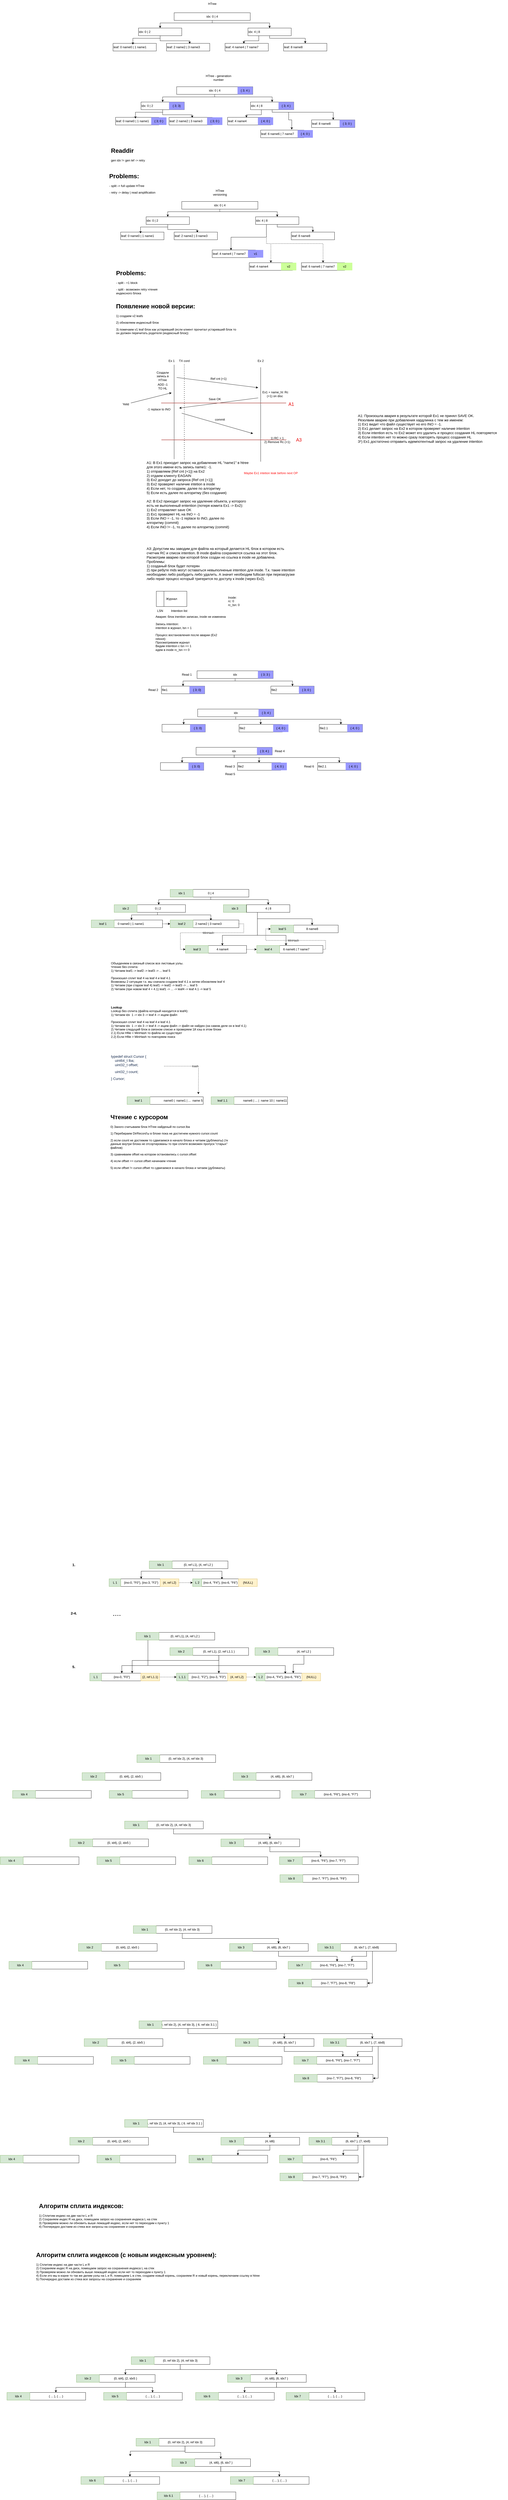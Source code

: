 <mxfile version="26.2.4">
  <diagram name="Страница — 1" id="RW-pO1266FzQhhYjobIq">
    <mxGraphModel dx="2530" dy="949" grid="1" gridSize="10" guides="1" tooltips="1" connect="1" arrows="1" fold="1" page="1" pageScale="1" pageWidth="827" pageHeight="1169" math="0" shadow="0">
      <root>
        <mxCell id="0" />
        <mxCell id="1" parent="0" />
        <mxCell id="mf_PLKOSiDefCwh0_vWu-9" style="edgeStyle=orthogonalEdgeStyle;rounded=0;orthogonalLoop=1;jettySize=auto;html=1;exitX=0.5;exitY=1;exitDx=0;exitDy=0;" parent="1" source="mf_PLKOSiDefCwh0_vWu-2" target="mf_PLKOSiDefCwh0_vWu-3" edge="1">
          <mxGeometry relative="1" as="geometry">
            <Array as="points">
              <mxPoint x="450" y="110" />
              <mxPoint x="245" y="110" />
            </Array>
          </mxGeometry>
        </mxCell>
        <mxCell id="mf_PLKOSiDefCwh0_vWu-10" style="edgeStyle=orthogonalEdgeStyle;rounded=0;orthogonalLoop=1;jettySize=auto;html=1;exitX=0.5;exitY=1;exitDx=0;exitDy=0;entryX=0.5;entryY=0;entryDx=0;entryDy=0;" parent="1" source="mf_PLKOSiDefCwh0_vWu-2" target="mf_PLKOSiDefCwh0_vWu-4" edge="1">
          <mxGeometry relative="1" as="geometry">
            <Array as="points">
              <mxPoint x="450" y="110" />
              <mxPoint x="675" y="110" />
            </Array>
          </mxGeometry>
        </mxCell>
        <mxCell id="mf_PLKOSiDefCwh0_vWu-2" value="idx: 0 | 4" style="rounded=0;whiteSpace=wrap;html=1;align=center;" parent="1" vertex="1">
          <mxGeometry x="300" y="70" width="299" height="30" as="geometry" />
        </mxCell>
        <mxCell id="mf_PLKOSiDefCwh0_vWu-13" style="edgeStyle=orthogonalEdgeStyle;rounded=0;orthogonalLoop=1;jettySize=auto;html=1;exitX=0.5;exitY=1;exitDx=0;exitDy=0;entryX=0.541;entryY=0.067;entryDx=0;entryDy=0;entryPerimeter=0;" parent="1" source="mf_PLKOSiDefCwh0_vWu-3" target="mf_PLKOSiDefCwh0_vWu-6" edge="1">
          <mxGeometry relative="1" as="geometry">
            <mxPoint x="250" y="170" as="sourcePoint" />
            <mxPoint x="360" y="200" as="targetPoint" />
            <Array as="points">
              <mxPoint x="245" y="180" />
              <mxPoint x="361" y="180" />
            </Array>
          </mxGeometry>
        </mxCell>
        <mxCell id="mf_PLKOSiDefCwh0_vWu-3" value="idx: 0 | 2" style="rounded=0;whiteSpace=wrap;html=1;align=left;" parent="1" vertex="1">
          <mxGeometry x="160" y="130" width="170" height="30" as="geometry" />
        </mxCell>
        <mxCell id="mf_PLKOSiDefCwh0_vWu-12" style="edgeStyle=orthogonalEdgeStyle;rounded=0;orthogonalLoop=1;jettySize=auto;html=1;exitX=0.5;exitY=1;exitDx=0;exitDy=0;entryX=0.5;entryY=0;entryDx=0;entryDy=0;" parent="1" source="mf_PLKOSiDefCwh0_vWu-4" target="mf_PLKOSiDefCwh0_vWu-8" edge="1">
          <mxGeometry relative="1" as="geometry">
            <Array as="points">
              <mxPoint x="675" y="170" />
              <mxPoint x="815" y="170" />
            </Array>
          </mxGeometry>
        </mxCell>
        <mxCell id="mf_PLKOSiDefCwh0_vWu-4" value="idx: 4 | 8" style="rounded=0;whiteSpace=wrap;html=1;align=left;" parent="1" vertex="1">
          <mxGeometry x="590" y="130" width="170" height="30" as="geometry" />
        </mxCell>
        <mxCell id="mf_PLKOSiDefCwh0_vWu-5" value="leaf: 0 name0 | 1 name1" style="rounded=0;whiteSpace=wrap;html=1;align=left;" parent="1" vertex="1">
          <mxGeometry x="60" y="190" width="170" height="30" as="geometry" />
        </mxCell>
        <mxCell id="mf_PLKOSiDefCwh0_vWu-6" value="leaf: 2 name2 | 3 name3" style="rounded=0;whiteSpace=wrap;html=1;align=left;" parent="1" vertex="1">
          <mxGeometry x="270" y="190" width="170" height="30" as="geometry" />
        </mxCell>
        <mxCell id="mf_PLKOSiDefCwh0_vWu-7" value="leaf: 4 name4 | 7 name7" style="rounded=0;whiteSpace=wrap;html=1;align=left;" parent="1" vertex="1">
          <mxGeometry x="500" y="190" width="170" height="30" as="geometry" />
        </mxCell>
        <mxCell id="mf_PLKOSiDefCwh0_vWu-8" value="leaf: 8 name8" style="rounded=0;whiteSpace=wrap;html=1;align=left;" parent="1" vertex="1">
          <mxGeometry x="730" y="190" width="170" height="30" as="geometry" />
        </mxCell>
        <mxCell id="mf_PLKOSiDefCwh0_vWu-11" style="edgeStyle=orthogonalEdgeStyle;rounded=0;orthogonalLoop=1;jettySize=auto;html=1;exitX=0.25;exitY=1;exitDx=0;exitDy=0;entryX=0.435;entryY=0.033;entryDx=0;entryDy=0;entryPerimeter=0;" parent="1" source="mf_PLKOSiDefCwh0_vWu-4" target="mf_PLKOSiDefCwh0_vWu-7" edge="1">
          <mxGeometry relative="1" as="geometry" />
        </mxCell>
        <mxCell id="mf_PLKOSiDefCwh0_vWu-14" style="edgeStyle=orthogonalEdgeStyle;rounded=0;orthogonalLoop=1;jettySize=auto;html=1;exitX=0.5;exitY=1;exitDx=0;exitDy=0;entryX=0.459;entryY=0.167;entryDx=0;entryDy=0;entryPerimeter=0;" parent="1" source="mf_PLKOSiDefCwh0_vWu-3" target="mf_PLKOSiDefCwh0_vWu-5" edge="1">
          <mxGeometry relative="1" as="geometry">
            <Array as="points">
              <mxPoint x="245" y="170" />
              <mxPoint x="138" y="170" />
            </Array>
          </mxGeometry>
        </mxCell>
        <mxCell id="mf_PLKOSiDefCwh0_vWu-15" value="HTree" style="text;html=1;align=center;verticalAlign=middle;whiteSpace=wrap;rounded=0;" parent="1" vertex="1">
          <mxGeometry x="419.5" y="20" width="60" height="30" as="geometry" />
        </mxCell>
        <mxCell id="mf_PLKOSiDefCwh0_vWu-16" style="edgeStyle=orthogonalEdgeStyle;rounded=0;orthogonalLoop=1;jettySize=auto;html=1;exitX=0.5;exitY=1;exitDx=0;exitDy=0;" parent="1" source="mf_PLKOSiDefCwh0_vWu-18" target="mf_PLKOSiDefCwh0_vWu-20" edge="1">
          <mxGeometry relative="1" as="geometry">
            <Array as="points">
              <mxPoint x="460" y="400" />
              <mxPoint x="255" y="400" />
            </Array>
          </mxGeometry>
        </mxCell>
        <mxCell id="mf_PLKOSiDefCwh0_vWu-17" style="edgeStyle=orthogonalEdgeStyle;rounded=0;orthogonalLoop=1;jettySize=auto;html=1;exitX=0.5;exitY=1;exitDx=0;exitDy=0;entryX=0.5;entryY=0;entryDx=0;entryDy=0;" parent="1" source="mf_PLKOSiDefCwh0_vWu-18" target="mf_PLKOSiDefCwh0_vWu-22" edge="1">
          <mxGeometry relative="1" as="geometry">
            <Array as="points">
              <mxPoint x="460" y="400" />
              <mxPoint x="685" y="400" />
            </Array>
          </mxGeometry>
        </mxCell>
        <mxCell id="mf_PLKOSiDefCwh0_vWu-18" value="idx: 0 | 4" style="rounded=0;whiteSpace=wrap;html=1;align=center;" parent="1" vertex="1">
          <mxGeometry x="310" y="360" width="299" height="30" as="geometry" />
        </mxCell>
        <mxCell id="mf_PLKOSiDefCwh0_vWu-19" style="edgeStyle=orthogonalEdgeStyle;rounded=0;orthogonalLoop=1;jettySize=auto;html=1;exitX=0.5;exitY=1;exitDx=0;exitDy=0;entryX=0.541;entryY=0.067;entryDx=0;entryDy=0;entryPerimeter=0;" parent="1" source="mf_PLKOSiDefCwh0_vWu-20" target="mf_PLKOSiDefCwh0_vWu-24" edge="1">
          <mxGeometry relative="1" as="geometry">
            <mxPoint x="260" y="460" as="sourcePoint" />
            <mxPoint x="370" y="490" as="targetPoint" />
            <Array as="points">
              <mxPoint x="255" y="470" />
              <mxPoint x="371" y="470" />
            </Array>
          </mxGeometry>
        </mxCell>
        <mxCell id="mf_PLKOSiDefCwh0_vWu-20" value="idx: 0 | 2" style="rounded=0;whiteSpace=wrap;html=1;align=left;" parent="1" vertex="1">
          <mxGeometry x="170" y="420" width="170" height="30" as="geometry" />
        </mxCell>
        <mxCell id="mf_PLKOSiDefCwh0_vWu-21" style="edgeStyle=orthogonalEdgeStyle;rounded=0;orthogonalLoop=1;jettySize=auto;html=1;exitX=0.5;exitY=1;exitDx=0;exitDy=0;entryX=0.5;entryY=0;entryDx=0;entryDy=0;" parent="1" source="mf_PLKOSiDefCwh0_vWu-22" target="mf_PLKOSiDefCwh0_vWu-26" edge="1">
          <mxGeometry relative="1" as="geometry">
            <Array as="points">
              <mxPoint x="685" y="460" />
              <mxPoint x="925" y="460" />
            </Array>
          </mxGeometry>
        </mxCell>
        <mxCell id="mf_PLKOSiDefCwh0_vWu-22" value="idx: 4 | 8" style="rounded=0;whiteSpace=wrap;html=1;align=left;" parent="1" vertex="1">
          <mxGeometry x="600" y="420" width="170" height="30" as="geometry" />
        </mxCell>
        <mxCell id="mf_PLKOSiDefCwh0_vWu-23" value="leaf: 0 name0 | 1 name1" style="rounded=0;whiteSpace=wrap;html=1;align=left;" parent="1" vertex="1">
          <mxGeometry x="70" y="480" width="170" height="30" as="geometry" />
        </mxCell>
        <mxCell id="mf_PLKOSiDefCwh0_vWu-24" value="leaf: 2 name2 | 3 name3" style="rounded=0;whiteSpace=wrap;html=1;align=left;" parent="1" vertex="1">
          <mxGeometry x="280" y="480" width="170" height="30" as="geometry" />
        </mxCell>
        <mxCell id="mf_PLKOSiDefCwh0_vWu-25" value="leaf: 4 name4" style="rounded=0;whiteSpace=wrap;html=1;align=left;" parent="1" vertex="1">
          <mxGeometry x="510" y="480" width="170" height="30" as="geometry" />
        </mxCell>
        <mxCell id="mf_PLKOSiDefCwh0_vWu-26" value="leaf: 8 name8" style="rounded=0;whiteSpace=wrap;html=1;align=left;" parent="1" vertex="1">
          <mxGeometry x="840" y="490" width="170" height="30" as="geometry" />
        </mxCell>
        <mxCell id="mf_PLKOSiDefCwh0_vWu-27" style="edgeStyle=orthogonalEdgeStyle;rounded=0;orthogonalLoop=1;jettySize=auto;html=1;exitX=0.25;exitY=1;exitDx=0;exitDy=0;entryX=0.435;entryY=0.033;entryDx=0;entryDy=0;entryPerimeter=0;" parent="1" source="mf_PLKOSiDefCwh0_vWu-22" target="mf_PLKOSiDefCwh0_vWu-25" edge="1">
          <mxGeometry relative="1" as="geometry" />
        </mxCell>
        <mxCell id="mf_PLKOSiDefCwh0_vWu-28" style="edgeStyle=orthogonalEdgeStyle;rounded=0;orthogonalLoop=1;jettySize=auto;html=1;exitX=0.5;exitY=1;exitDx=0;exitDy=0;entryX=0.459;entryY=0.167;entryDx=0;entryDy=0;entryPerimeter=0;" parent="1" source="mf_PLKOSiDefCwh0_vWu-20" target="mf_PLKOSiDefCwh0_vWu-23" edge="1">
          <mxGeometry relative="1" as="geometry">
            <Array as="points">
              <mxPoint x="255" y="460" />
              <mxPoint x="148" y="460" />
            </Array>
          </mxGeometry>
        </mxCell>
        <mxCell id="mf_PLKOSiDefCwh0_vWu-29" value="HTree - generation number" style="text;html=1;align=center;verticalAlign=middle;whiteSpace=wrap;rounded=0;" parent="1" vertex="1">
          <mxGeometry x="414" y="310" width="120.5" height="30" as="geometry" />
        </mxCell>
        <mxCell id="mf_PLKOSiDefCwh0_vWu-30" value="{ 3; 4 }" style="text;html=1;align=center;verticalAlign=middle;whiteSpace=wrap;rounded=0;fillColor=#9999FF;" parent="1" vertex="1">
          <mxGeometry x="549" y="360" width="60" height="30" as="geometry" />
        </mxCell>
        <mxCell id="mf_PLKOSiDefCwh0_vWu-31" value="{ 3; 4 }" style="text;html=1;align=center;verticalAlign=middle;whiteSpace=wrap;rounded=0;fillColor=#9999FF;" parent="1" vertex="1">
          <mxGeometry x="710" y="420" width="60" height="30" as="geometry" />
        </mxCell>
        <mxCell id="mf_PLKOSiDefCwh0_vWu-32" value="{ 3; 3}" style="text;html=1;align=center;verticalAlign=middle;whiteSpace=wrap;rounded=0;fillColor=#9999FF;" parent="1" vertex="1">
          <mxGeometry x="280" y="420" width="60" height="30" as="geometry" />
        </mxCell>
        <mxCell id="mf_PLKOSiDefCwh0_vWu-33" value="{ 3; 0 }" style="text;html=1;align=center;verticalAlign=middle;whiteSpace=wrap;rounded=0;fillColor=#9999FF;" parent="1" vertex="1">
          <mxGeometry x="210" y="480" width="60" height="30" as="geometry" />
        </mxCell>
        <mxCell id="mf_PLKOSiDefCwh0_vWu-35" value="{ 3; 0 }" style="text;html=1;align=center;verticalAlign=middle;whiteSpace=wrap;rounded=0;fillColor=#9999FF;" parent="1" vertex="1">
          <mxGeometry x="429.5" y="480" width="60" height="30" as="geometry" />
        </mxCell>
        <mxCell id="mf_PLKOSiDefCwh0_vWu-37" value="{ 3; 0 }" style="text;html=1;align=center;verticalAlign=middle;whiteSpace=wrap;rounded=0;fillColor=#9999FF;" parent="1" vertex="1">
          <mxGeometry x="950" y="490" width="60" height="30" as="geometry" />
        </mxCell>
        <mxCell id="mf_PLKOSiDefCwh0_vWu-38" value="&lt;h1 style=&quot;margin-top: 0px;&quot;&gt;Readdir&lt;/h1&gt;&lt;div&gt;gen idx != gen lef -&amp;gt; retry&lt;/div&gt;&lt;div&gt;&lt;br&gt;&lt;/div&gt;&lt;p&gt;&lt;br&gt;&lt;/p&gt;" style="text;html=1;whiteSpace=wrap;overflow=hidden;rounded=0;" parent="1" vertex="1">
          <mxGeometry x="50" y="590" width="180" height="120" as="geometry" />
        </mxCell>
        <mxCell id="mf_PLKOSiDefCwh0_vWu-40" value="leaf: 6 name6 | 7 name7" style="rounded=0;whiteSpace=wrap;html=1;align=left;" parent="1" vertex="1">
          <mxGeometry x="640" y="530" width="170" height="30" as="geometry" />
        </mxCell>
        <mxCell id="mf_PLKOSiDefCwh0_vWu-42" style="edgeStyle=orthogonalEdgeStyle;rounded=0;orthogonalLoop=1;jettySize=auto;html=1;exitX=0.5;exitY=1;exitDx=0;exitDy=0;entryX=0.718;entryY=-0.067;entryDx=0;entryDy=0;entryPerimeter=0;" parent="1" source="mf_PLKOSiDefCwh0_vWu-22" target="mf_PLKOSiDefCwh0_vWu-40" edge="1">
          <mxGeometry relative="1" as="geometry">
            <Array as="points">
              <mxPoint x="685" y="460" />
              <mxPoint x="750" y="460" />
              <mxPoint x="750" y="490" />
              <mxPoint x="762" y="490" />
            </Array>
          </mxGeometry>
        </mxCell>
        <mxCell id="mf_PLKOSiDefCwh0_vWu-43" value="&lt;h1 style=&quot;margin-top: 0px;&quot;&gt;Problems:&lt;/h1&gt;&lt;div&gt;- split -&amp;gt; full update HTree&lt;/div&gt;&lt;p&gt;- retry -&amp;gt; delay | read amplification&lt;/p&gt;" style="text;html=1;whiteSpace=wrap;overflow=hidden;rounded=0;" parent="1" vertex="1">
          <mxGeometry x="42.5" y="690" width="205" height="120" as="geometry" />
        </mxCell>
        <mxCell id="mf_PLKOSiDefCwh0_vWu-44" style="edgeStyle=orthogonalEdgeStyle;rounded=0;orthogonalLoop=1;jettySize=auto;html=1;exitX=0.5;exitY=1;exitDx=0;exitDy=0;" parent="1" source="mf_PLKOSiDefCwh0_vWu-46" target="mf_PLKOSiDefCwh0_vWu-48" edge="1">
          <mxGeometry relative="1" as="geometry">
            <Array as="points">
              <mxPoint x="480" y="850" />
              <mxPoint x="275" y="850" />
            </Array>
          </mxGeometry>
        </mxCell>
        <mxCell id="mf_PLKOSiDefCwh0_vWu-45" style="edgeStyle=orthogonalEdgeStyle;rounded=0;orthogonalLoop=1;jettySize=auto;html=1;exitX=0.5;exitY=1;exitDx=0;exitDy=0;entryX=0.5;entryY=0;entryDx=0;entryDy=0;" parent="1" source="mf_PLKOSiDefCwh0_vWu-46" target="mf_PLKOSiDefCwh0_vWu-50" edge="1">
          <mxGeometry relative="1" as="geometry">
            <Array as="points">
              <mxPoint x="480" y="850" />
              <mxPoint x="705" y="850" />
            </Array>
          </mxGeometry>
        </mxCell>
        <mxCell id="mf_PLKOSiDefCwh0_vWu-46" value="idx: 0 | 4" style="rounded=0;whiteSpace=wrap;html=1;align=center;" parent="1" vertex="1">
          <mxGeometry x="330" y="810" width="299" height="30" as="geometry" />
        </mxCell>
        <mxCell id="mf_PLKOSiDefCwh0_vWu-47" style="edgeStyle=orthogonalEdgeStyle;rounded=0;orthogonalLoop=1;jettySize=auto;html=1;exitX=0.5;exitY=1;exitDx=0;exitDy=0;entryX=0.541;entryY=0.067;entryDx=0;entryDy=0;entryPerimeter=0;" parent="1" source="mf_PLKOSiDefCwh0_vWu-48" target="mf_PLKOSiDefCwh0_vWu-52" edge="1">
          <mxGeometry relative="1" as="geometry">
            <mxPoint x="280" y="910" as="sourcePoint" />
            <mxPoint x="390" y="940" as="targetPoint" />
            <Array as="points">
              <mxPoint x="275" y="920" />
              <mxPoint x="391" y="920" />
            </Array>
          </mxGeometry>
        </mxCell>
        <mxCell id="mf_PLKOSiDefCwh0_vWu-48" value="idx: 0 | 2" style="rounded=0;whiteSpace=wrap;html=1;align=left;" parent="1" vertex="1">
          <mxGeometry x="190" y="870" width="170" height="30" as="geometry" />
        </mxCell>
        <mxCell id="mf_PLKOSiDefCwh0_vWu-49" style="edgeStyle=orthogonalEdgeStyle;rounded=0;orthogonalLoop=1;jettySize=auto;html=1;exitX=0.5;exitY=1;exitDx=0;exitDy=0;entryX=0.5;entryY=0;entryDx=0;entryDy=0;" parent="1" source="mf_PLKOSiDefCwh0_vWu-50" target="mf_PLKOSiDefCwh0_vWu-54" edge="1">
          <mxGeometry relative="1" as="geometry">
            <Array as="points">
              <mxPoint x="705" y="910" />
              <mxPoint x="845" y="910" />
            </Array>
          </mxGeometry>
        </mxCell>
        <mxCell id="mf_PLKOSiDefCwh0_vWu-61" style="edgeStyle=orthogonalEdgeStyle;rounded=0;orthogonalLoop=1;jettySize=auto;html=1;exitX=0.25;exitY=1;exitDx=0;exitDy=0;entryX=0.5;entryY=0;entryDx=0;entryDy=0;dashed=1;" parent="1" source="mf_PLKOSiDefCwh0_vWu-50" target="mf_PLKOSiDefCwh0_vWu-59" edge="1">
          <mxGeometry relative="1" as="geometry" />
        </mxCell>
        <mxCell id="mf_PLKOSiDefCwh0_vWu-62" style="edgeStyle=orthogonalEdgeStyle;rounded=0;orthogonalLoop=1;jettySize=auto;html=1;exitX=0.25;exitY=1;exitDx=0;exitDy=0;entryX=0.5;entryY=0;entryDx=0;entryDy=0;dashed=1;" parent="1" source="mf_PLKOSiDefCwh0_vWu-50" target="mf_PLKOSiDefCwh0_vWu-58" edge="1">
          <mxGeometry relative="1" as="geometry" />
        </mxCell>
        <mxCell id="mf_PLKOSiDefCwh0_vWu-50" value="idx: 4 | 8" style="rounded=0;whiteSpace=wrap;html=1;align=left;" parent="1" vertex="1">
          <mxGeometry x="620" y="870" width="170" height="30" as="geometry" />
        </mxCell>
        <mxCell id="mf_PLKOSiDefCwh0_vWu-51" value="leaf: 0 name0 | 1 name1" style="rounded=0;whiteSpace=wrap;html=1;align=left;" parent="1" vertex="1">
          <mxGeometry x="90" y="930" width="170" height="30" as="geometry" />
        </mxCell>
        <mxCell id="mf_PLKOSiDefCwh0_vWu-52" value="leaf: 2 name2 | 3 name3" style="rounded=0;whiteSpace=wrap;html=1;align=left;" parent="1" vertex="1">
          <mxGeometry x="300" y="930" width="170" height="30" as="geometry" />
        </mxCell>
        <mxCell id="mf_PLKOSiDefCwh0_vWu-53" value="leaf: 4 name4 | 7 name7" style="rounded=0;whiteSpace=wrap;html=1;align=left;" parent="1" vertex="1">
          <mxGeometry x="449.5" y="1000" width="170" height="30" as="geometry" />
        </mxCell>
        <mxCell id="mf_PLKOSiDefCwh0_vWu-54" value="leaf: 8 name8" style="rounded=0;whiteSpace=wrap;html=1;align=left;" parent="1" vertex="1">
          <mxGeometry x="760" y="930" width="170" height="30" as="geometry" />
        </mxCell>
        <mxCell id="mf_PLKOSiDefCwh0_vWu-55" style="edgeStyle=orthogonalEdgeStyle;rounded=0;orthogonalLoop=1;jettySize=auto;html=1;exitX=0.25;exitY=1;exitDx=0;exitDy=0;entryX=0.435;entryY=0.033;entryDx=0;entryDy=0;entryPerimeter=0;" parent="1" source="mf_PLKOSiDefCwh0_vWu-50" target="mf_PLKOSiDefCwh0_vWu-53" edge="1">
          <mxGeometry relative="1" as="geometry" />
        </mxCell>
        <mxCell id="mf_PLKOSiDefCwh0_vWu-56" style="edgeStyle=orthogonalEdgeStyle;rounded=0;orthogonalLoop=1;jettySize=auto;html=1;exitX=0.5;exitY=1;exitDx=0;exitDy=0;entryX=0.459;entryY=0.167;entryDx=0;entryDy=0;entryPerimeter=0;" parent="1" source="mf_PLKOSiDefCwh0_vWu-48" target="mf_PLKOSiDefCwh0_vWu-51" edge="1">
          <mxGeometry relative="1" as="geometry">
            <Array as="points">
              <mxPoint x="275" y="910" />
              <mxPoint x="168" y="910" />
            </Array>
          </mxGeometry>
        </mxCell>
        <mxCell id="mf_PLKOSiDefCwh0_vWu-57" value="HTree versioning" style="text;html=1;align=center;verticalAlign=middle;whiteSpace=wrap;rounded=0;" parent="1" vertex="1">
          <mxGeometry x="449.5" y="760" width="60" height="30" as="geometry" />
        </mxCell>
        <mxCell id="mf_PLKOSiDefCwh0_vWu-58" value="leaf: 6 name6 | 7 name7" style="rounded=0;whiteSpace=wrap;html=1;align=left;" parent="1" vertex="1">
          <mxGeometry x="800" y="1050" width="170" height="30" as="geometry" />
        </mxCell>
        <mxCell id="mf_PLKOSiDefCwh0_vWu-59" value="leaf: 4 name4" style="rounded=0;whiteSpace=wrap;html=1;align=left;" parent="1" vertex="1">
          <mxGeometry x="595" y="1050" width="170" height="30" as="geometry" />
        </mxCell>
        <mxCell id="mf_PLKOSiDefCwh0_vWu-63" value="v1" style="text;html=1;align=center;verticalAlign=middle;whiteSpace=wrap;rounded=0;fillColor=#9999FF;" parent="1" vertex="1">
          <mxGeometry x="590" y="1000" width="60" height="30" as="geometry" />
        </mxCell>
        <mxCell id="mf_PLKOSiDefCwh0_vWu-64" value="v2" style="text;html=1;align=center;verticalAlign=middle;whiteSpace=wrap;rounded=0;fillColor=#CCFF99;" parent="1" vertex="1">
          <mxGeometry x="720" y="1050" width="60" height="30" as="geometry" />
        </mxCell>
        <mxCell id="mf_PLKOSiDefCwh0_vWu-66" value="v2" style="text;html=1;align=center;verticalAlign=middle;whiteSpace=wrap;rounded=0;fillColor=#CCFF99;" parent="1" vertex="1">
          <mxGeometry x="940" y="1050" width="60" height="30" as="geometry" />
        </mxCell>
        <mxCell id="mf_PLKOSiDefCwh0_vWu-67" value="&lt;h1 style=&quot;margin-top: 0px;&quot;&gt;Problems:&lt;/h1&gt;&lt;div&gt;-&amp;nbsp;&lt;span style=&quot;background-color: transparent; color: light-dark(rgb(0, 0, 0), rgb(255, 255, 255));&quot;&gt;split -&amp;nbsp;&lt;/span&gt;&lt;span style=&quot;background-color: transparent; color: light-dark(rgb(0, 0, 0), rgb(255, 255, 255));&quot;&gt;+1 block&lt;/span&gt;&lt;/div&gt;&lt;p&gt;-&amp;nbsp;&lt;span style=&quot;background-color: transparent; color: light-dark(rgb(0, 0, 0), rgb(255, 255, 255));&quot;&gt;split - возможен&amp;nbsp;&lt;/span&gt;&lt;span style=&quot;background-color: transparent; color: light-dark(rgb(0, 0, 0), rgb(255, 255, 255));&quot;&gt;retry чтения индексного блока&lt;/span&gt;&lt;/p&gt;" style="text;html=1;whiteSpace=wrap;overflow=hidden;rounded=0;" parent="1" vertex="1">
          <mxGeometry x="70" y="1070" width="205" height="120" as="geometry" />
        </mxCell>
        <mxCell id="mf_PLKOSiDefCwh0_vWu-69" value="&lt;h1 style=&quot;margin-top: 0px;&quot;&gt;Появление новой версии:&lt;/h1&gt;&lt;p&gt;1) создаем v2 leafs&lt;/p&gt;&lt;p&gt;2) обновляем индексный блок&lt;/p&gt;&lt;p&gt;3) помечаем v1 leaf блок как устаревший (если клиент прочитал устаревший блок то он должен перечитать родителя (индексный блок))&lt;/p&gt;" style="text;html=1;whiteSpace=wrap;overflow=hidden;rounded=0;" parent="1" vertex="1">
          <mxGeometry x="70" y="1200" width="480" height="190" as="geometry" />
        </mxCell>
        <mxCell id="04HmaOA_3xTZ1o9605H1-1" value="" style="endArrow=none;html=1;rounded=0;" parent="1" edge="1">
          <mxGeometry width="50" height="50" relative="1" as="geometry">
            <mxPoint x="300" y="1820" as="sourcePoint" />
            <mxPoint x="300" y="1450" as="targetPoint" />
          </mxGeometry>
        </mxCell>
        <mxCell id="04HmaOA_3xTZ1o9605H1-2" value="" style="endArrow=none;html=1;rounded=0;" parent="1" edge="1">
          <mxGeometry width="50" height="50" relative="1" as="geometry">
            <mxPoint x="640" y="1830" as="sourcePoint" />
            <mxPoint x="640" y="1460" as="targetPoint" />
          </mxGeometry>
        </mxCell>
        <mxCell id="04HmaOA_3xTZ1o9605H1-4" value="Ex 1" style="text;html=1;align=center;verticalAlign=middle;whiteSpace=wrap;rounded=0;" parent="1" vertex="1">
          <mxGeometry x="260" y="1420" width="60" height="30" as="geometry" />
        </mxCell>
        <mxCell id="04HmaOA_3xTZ1o9605H1-5" value="Ex 2" style="text;html=1;align=center;verticalAlign=middle;whiteSpace=wrap;rounded=0;" parent="1" vertex="1">
          <mxGeometry x="610" y="1420" width="60" height="30" as="geometry" />
        </mxCell>
        <mxCell id="04HmaOA_3xTZ1o9605H1-6" value="" style="endArrow=classic;html=1;rounded=0;" parent="1" edge="1">
          <mxGeometry width="50" height="50" relative="1" as="geometry">
            <mxPoint x="310" y="1500" as="sourcePoint" />
            <mxPoint x="630" y="1540" as="targetPoint" />
          </mxGeometry>
        </mxCell>
        <mxCell id="04HmaOA_3xTZ1o9605H1-7" value="Ref cnt {+1}" style="text;html=1;align=center;verticalAlign=middle;whiteSpace=wrap;rounded=0;" parent="1" vertex="1">
          <mxGeometry x="396.75" y="1490" width="155" height="30" as="geometry" />
        </mxCell>
        <mxCell id="04HmaOA_3xTZ1o9605H1-8" value="Создали запись в HTree" style="text;html=1;align=center;verticalAlign=middle;whiteSpace=wrap;rounded=0;" parent="1" vertex="1">
          <mxGeometry x="225" y="1480" width="60" height="30" as="geometry" />
        </mxCell>
        <mxCell id="04HmaOA_3xTZ1o9605H1-9" value="Ex1 + name_hl: Rc (+1) on disc&amp;nbsp;" style="text;html=1;align=center;verticalAlign=middle;whiteSpace=wrap;rounded=0;" parent="1" vertex="1">
          <mxGeometry x="640" y="1550" width="115" height="30" as="geometry" />
        </mxCell>
        <mxCell id="04HmaOA_3xTZ1o9605H1-10" value="" style="endArrow=classic;html=1;rounded=0;" parent="1" edge="1">
          <mxGeometry width="50" height="50" relative="1" as="geometry">
            <mxPoint x="630" y="1580" as="sourcePoint" />
            <mxPoint x="320" y="1620" as="targetPoint" />
          </mxGeometry>
        </mxCell>
        <mxCell id="04HmaOA_3xTZ1o9605H1-11" value="Save OK" style="text;html=1;align=center;verticalAlign=middle;whiteSpace=wrap;rounded=0;" parent="1" vertex="1">
          <mxGeometry x="429.5" y="1570" width="60" height="30" as="geometry" />
        </mxCell>
        <mxCell id="04HmaOA_3xTZ1o9605H1-13" value="" style="endArrow=classic;html=1;rounded=0;" parent="1" edge="1">
          <mxGeometry width="50" height="50" relative="1" as="geometry">
            <mxPoint x="330" y="1640" as="sourcePoint" />
            <mxPoint x="610" y="1720" as="targetPoint" />
          </mxGeometry>
        </mxCell>
        <mxCell id="04HmaOA_3xTZ1o9605H1-14" value="-1 replace to INO" style="text;html=1;align=center;verticalAlign=middle;whiteSpace=wrap;rounded=0;" parent="1" vertex="1">
          <mxGeometry x="190" y="1610" width="100" height="30" as="geometry" />
        </mxCell>
        <mxCell id="04HmaOA_3xTZ1o9605H1-15" value="commit" style="text;html=1;align=center;verticalAlign=middle;whiteSpace=wrap;rounded=0;" parent="1" vertex="1">
          <mxGeometry x="450" y="1650" width="60" height="30" as="geometry" />
        </mxCell>
        <mxCell id="04HmaOA_3xTZ1o9605H1-16" value="1) RC + 1&lt;div&gt;2) Remove Rc (+1)&lt;/div&gt;" style="text;html=1;align=center;verticalAlign=middle;whiteSpace=wrap;rounded=0;" parent="1" vertex="1">
          <mxGeometry x="640" y="1700" width="130" height="90" as="geometry" />
        </mxCell>
        <mxCell id="04HmaOA_3xTZ1o9605H1-19" value="" style="endArrow=none;html=1;rounded=0;fillColor=#f8cecc;strokeColor=#b85450;strokeWidth=2;" parent="1" edge="1">
          <mxGeometry width="50" height="50" relative="1" as="geometry">
            <mxPoint x="740" y="1600" as="sourcePoint" />
            <mxPoint x="249" y="1600" as="targetPoint" />
          </mxGeometry>
        </mxCell>
        <mxCell id="04HmaOA_3xTZ1o9605H1-20" value="" style="endArrow=none;html=1;rounded=0;fillColor=#f8cecc;strokeColor=#b85450;strokeWidth=2;" parent="1" edge="1">
          <mxGeometry width="50" height="50" relative="1" as="geometry">
            <mxPoint x="741" y="1744.5" as="sourcePoint" />
            <mxPoint x="250" y="1744.5" as="targetPoint" />
          </mxGeometry>
        </mxCell>
        <mxCell id="BeQctFbGjYON3i-OoHZe-1" value="A1" style="text;html=1;align=center;verticalAlign=middle;whiteSpace=wrap;rounded=0;strokeWidth=3;fontSize=18;fontColor=light-dark(#e90101, #ededed);" parent="1" vertex="1">
          <mxGeometry x="730" y="1590" width="60" height="30" as="geometry" />
        </mxCell>
        <mxCell id="BeQctFbGjYON3i-OoHZe-2" value="A3" style="text;html=1;align=center;verticalAlign=middle;whiteSpace=wrap;rounded=0;strokeWidth=3;fontSize=18;fontColor=light-dark(#e90101, #ededed);" parent="1" vertex="1">
          <mxGeometry x="760" y="1730" width="60" height="30" as="geometry" />
        </mxCell>
        <mxCell id="BeQctFbGjYON3i-OoHZe-3" value="&lt;font style=&quot;font-size: 14px;&quot;&gt;A1: Произошла авария в результате которой Ex1 не принял SAVE OK.&lt;/font&gt;&lt;div&gt;&lt;font style=&quot;font-size: 14px;&quot;&gt;Резолвим аварию при добавления хардлинка с тем же именем:&lt;br&gt;1) Ex1 видит что файл существует но его INO = -1.&lt;/font&gt;&lt;/div&gt;&lt;div&gt;&lt;font style=&quot;font-size: 14px;&quot;&gt;2) Ex1 делает запрос на Ex2 в котором проверяет наличие intention&lt;/font&gt;&lt;/div&gt;&lt;div&gt;&lt;font style=&quot;font-size: 14px;&quot;&gt;3) Если intention есть то Ex2 может его удалить и процесс создания HL повторяется&lt;/font&gt;&lt;/div&gt;&lt;div&gt;&lt;font style=&quot;font-size: 14px;&quot;&gt;4) Если intention нет то можно сразу повторять процесс создания HL&lt;/font&gt;&lt;/div&gt;&lt;div&gt;&lt;span style=&quot;font-size: 14px;&quot;&gt;3*) Ex1 достаточно отправить идемпотентный запрос на удаление intention&lt;/span&gt;&lt;/div&gt;" style="text;html=1;align=left;verticalAlign=middle;whiteSpace=wrap;rounded=0;" parent="1" vertex="1">
          <mxGeometry x="1020" y="1630" width="590" height="140" as="geometry" />
        </mxCell>
        <mxCell id="BeQctFbGjYON3i-OoHZe-5" value="&lt;font style=&quot;font-size: 14px;&quot;&gt;A3: Допустим мы заводим для файла на который делается HL блок в котором есть счетчик RC и список intention. В inode файла сохраняется ссылка на этот блок. Расмотрим аварию при которой блок создан но ссылка в inode не добавлена.&lt;/font&gt;&lt;div&gt;&lt;font style=&quot;font-size: 14px;&quot;&gt;Проблемы:&lt;/font&gt;&lt;/div&gt;&lt;div&gt;&lt;font style=&quot;font-size: 14px;&quot;&gt;1) созданый блок будет потерян&lt;/font&gt;&lt;/div&gt;&lt;div&gt;&lt;font style=&quot;font-size: 14px;&quot;&gt;2) при ребуте mds могут оставаться невыполненые intention для inode. Т.к. такие intention необходимо либо разбудить либо удалить. А значит необходим fullscan при перезагрузке либо repair процесс который тригерится по доступу к inode (через Ex2).&lt;/font&gt;&lt;/div&gt;" style="text;html=1;align=left;verticalAlign=middle;whiteSpace=wrap;rounded=0;" parent="1" vertex="1">
          <mxGeometry x="190" y="2160" width="590" height="140" as="geometry" />
        </mxCell>
        <mxCell id="BeQctFbGjYON3i-OoHZe-7" value="" style="endArrow=none;dashed=1;html=1;dashPattern=1 3;strokeWidth=2;rounded=0;" parent="1" edge="1">
          <mxGeometry width="50" height="50" relative="1" as="geometry">
            <mxPoint x="340" y="1820" as="sourcePoint" />
            <mxPoint x="340" y="1450" as="targetPoint" />
          </mxGeometry>
        </mxCell>
        <mxCell id="BeQctFbGjYON3i-OoHZe-8" value="TX cord" style="text;html=1;align=center;verticalAlign=middle;whiteSpace=wrap;rounded=0;" parent="1" vertex="1">
          <mxGeometry x="310" y="1420" width="60" height="30" as="geometry" />
        </mxCell>
        <mxCell id="BeQctFbGjYON3i-OoHZe-9" value="A1: В Ex1 приходит запрос на добавление HL &quot;name1&quot; в htree для этого имени есть запись name1: -1.&lt;div&gt;1) отправляем {&lt;span style=&quot;text-align: center; background-color: transparent; color: light-dark(rgb(0, 0, 0), rgb(255, 255, 255));&quot;&gt;Ref cnt {+1}&lt;/span&gt;&lt;span style=&quot;background-color: transparent; color: light-dark(rgb(0, 0, 0), rgb(255, 255, 255));&quot;&gt;} на Ex2&lt;/span&gt;&lt;/div&gt;&lt;div&gt;&lt;span style=&quot;background-color: transparent; color: light-dark(rgb(0, 0, 0), rgb(255, 255, 255));&quot;&gt;2) отдаем клиенту EAGAIN&lt;/span&gt;&lt;/div&gt;&lt;div&gt;&lt;span style=&quot;background-color: transparent; color: light-dark(rgb(0, 0, 0), rgb(255, 255, 255));&quot;&gt;3) Ex2 доходит до запроса&amp;nbsp;&lt;/span&gt;&lt;span style=&quot;background-color: transparent; color: light-dark(rgb(0, 0, 0), rgb(255, 255, 255));&quot;&gt;{&lt;/span&gt;&lt;span style=&quot;background-color: transparent; color: light-dark(rgb(0, 0, 0), rgb(255, 255, 255)); text-align: center;&quot;&gt;Ref cnt {+1}&lt;/span&gt;&lt;span style=&quot;background-color: transparent; color: light-dark(rgb(0, 0, 0), rgb(255, 255, 255));&quot;&gt;}&lt;/span&gt;&lt;/div&gt;&lt;div&gt;&lt;span style=&quot;background-color: transparent; color: light-dark(rgb(0, 0, 0), rgb(255, 255, 255));&quot;&gt;3) Ex2 проверяет наличие intetion&lt;/span&gt;&lt;span style=&quot;background-color: transparent; color: light-dark(rgb(0, 0, 0), rgb(255, 255, 255));&quot;&gt;&amp;nbsp;в inode&lt;/span&gt;&lt;/div&gt;&lt;div&gt;&lt;span style=&quot;background-color: transparent; color: light-dark(rgb(0, 0, 0), rgb(255, 255, 255));&quot;&gt;4) Если нет, то создаем, далее по алгоритму&lt;/span&gt;&lt;/div&gt;&lt;div&gt;&lt;span style=&quot;background-color: transparent; color: light-dark(rgb(0, 0, 0), rgb(255, 255, 255));&quot;&gt;5) Если есть далее по алгоритму (без создания)&lt;/span&gt;&lt;/div&gt;&lt;div&gt;&lt;span style=&quot;background-color: transparent; color: light-dark(rgb(0, 0, 0), rgb(255, 255, 255));&quot;&gt;&lt;br&gt;&lt;/span&gt;&lt;/div&gt;&lt;div&gt;A2: В Ex2 приходит запрос на удаление объекта, у которого есть не выполненый entention (потеря комита Ex1 -&amp;gt; Ex2):&lt;/div&gt;&lt;div&gt;1) Ex2 отправляет save OK&lt;/div&gt;&lt;div&gt;2) Ex1 проверяет HL на INO = -1&lt;/div&gt;&lt;div&gt;3) Если INO = -1, то -1 replace to INO, далее по алгоритму&amp;nbsp;&lt;span style=&quot;background-color: transparent; color: light-dark(rgb(0, 0, 0), rgb(255, 255, 255));&quot;&gt;(commit)&lt;/span&gt;&lt;/div&gt;&lt;div&gt;4) Eсли INO != -1, то далее по алгоритму (commit)&lt;/div&gt;" style="text;html=1;align=left;verticalAlign=middle;whiteSpace=wrap;rounded=0;fontSize=14;" parent="1" vertex="1">
          <mxGeometry x="190" y="1820" width="410" height="280" as="geometry" />
        </mxCell>
        <mxCell id="BeQctFbGjYON3i-OoHZe-10" value="ADD -1 TO HL" style="text;html=1;align=center;verticalAlign=middle;whiteSpace=wrap;rounded=0;" parent="1" vertex="1">
          <mxGeometry x="225" y="1520" width="60" height="30" as="geometry" />
        </mxCell>
        <mxCell id="BeQctFbGjYON3i-OoHZe-11" value="Maybe Ex1 intetion leak before next OP" style="text;html=1;align=center;verticalAlign=middle;whiteSpace=wrap;rounded=0;fontColor=#FF0A0A;" parent="1" vertex="1">
          <mxGeometry x="570" y="1860" width="220" height="30" as="geometry" />
        </mxCell>
        <mxCell id="BeQctFbGjYON3i-OoHZe-12" value="" style="endArrow=classic;html=1;rounded=0;" parent="1" edge="1">
          <mxGeometry width="50" height="50" relative="1" as="geometry">
            <mxPoint x="130" y="1600" as="sourcePoint" />
            <mxPoint x="290" y="1560" as="targetPoint" />
          </mxGeometry>
        </mxCell>
        <mxCell id="BeQctFbGjYON3i-OoHZe-13" value="Yeild" style="text;html=1;align=center;verticalAlign=middle;whiteSpace=wrap;rounded=0;" parent="1" vertex="1">
          <mxGeometry x="80" y="1590" width="60" height="30" as="geometry" />
        </mxCell>
        <mxCell id="BeQctFbGjYON3i-OoHZe-17" value="Журнал" style="rounded=0;whiteSpace=wrap;html=1;" parent="1" vertex="1">
          <mxGeometry x="230" y="2338" width="120" height="60" as="geometry" />
        </mxCell>
        <mxCell id="BeQctFbGjYON3i-OoHZe-18" value="" style="rounded=0;whiteSpace=wrap;html=1;" parent="1" vertex="1">
          <mxGeometry x="230" y="2338" width="30" height="60" as="geometry" />
        </mxCell>
        <mxCell id="BeQctFbGjYON3i-OoHZe-19" value="LSN" style="text;html=1;align=center;verticalAlign=middle;whiteSpace=wrap;rounded=0;" parent="1" vertex="1">
          <mxGeometry x="215" y="2400" width="60" height="30" as="geometry" />
        </mxCell>
        <mxCell id="BeQctFbGjYON3i-OoHZe-20" value="&lt;div style=&quot;&quot;&gt;&lt;span style=&quot;background-color: transparent; color: light-dark(rgb(0, 0, 0), rgb(255, 255, 255));&quot;&gt;Inode:&lt;/span&gt;&lt;/div&gt;&lt;div style=&quot;&quot;&gt;&lt;span style=&quot;background-color: transparent; color: light-dark(rgb(0, 0, 0), rgb(255, 255, 255));&quot;&gt;rc: 0&lt;/span&gt;&lt;/div&gt;&lt;div style=&quot;&quot;&gt;rc_lsn: 0&lt;/div&gt;&lt;div&gt;&lt;br&gt;&lt;/div&gt;" style="text;html=1;align=left;verticalAlign=middle;whiteSpace=wrap;rounded=0;" parent="1" vertex="1">
          <mxGeometry x="510" y="2338" width="320" height="92" as="geometry" />
        </mxCell>
        <mxCell id="BeQctFbGjYON3i-OoHZe-21" value="Intention list" style="text;html=1;align=center;verticalAlign=middle;whiteSpace=wrap;rounded=0;" parent="1" vertex="1">
          <mxGeometry x="275" y="2400" width="90" height="30" as="geometry" />
        </mxCell>
        <mxCell id="BeQctFbGjYON3i-OoHZe-23" value="Авария: блок inеntion записан, inode не изменена&lt;div&gt;&lt;br&gt;&lt;/div&gt;&lt;div&gt;Запись intention:&lt;/div&gt;&lt;div&gt;intention в журнал, lsn = 1&lt;/div&gt;&lt;div&gt;&lt;br&gt;&lt;/div&gt;&lt;div&gt;Процесс востановления после аварии (Ex2 reboot):&lt;/div&gt;&lt;div&gt;Просматриваем журнал&lt;/div&gt;&lt;div&gt;Видим intention с lsn == 1&lt;/div&gt;&lt;div&gt;идем в inode rc_lsn == 0&lt;/div&gt;&lt;div&gt;&lt;br&gt;&lt;/div&gt;" style="text;html=1;align=left;verticalAlign=middle;whiteSpace=wrap;rounded=0;" parent="1" vertex="1">
          <mxGeometry x="225" y="2440" width="285" height="140" as="geometry" />
        </mxCell>
        <mxCell id="io7rObgqiktNB00ZLA3A-1" value="{ 4; 0 }" style="text;html=1;align=center;verticalAlign=middle;whiteSpace=wrap;rounded=0;fillColor=#9999FF;" parent="1" vertex="1">
          <mxGeometry x="785" y="530" width="60" height="30" as="geometry" />
        </mxCell>
        <mxCell id="io7rObgqiktNB00ZLA3A-2" value="{ 4; 0 }" style="text;html=1;align=center;verticalAlign=middle;whiteSpace=wrap;rounded=0;fillColor=#9999FF;" parent="1" vertex="1">
          <mxGeometry x="629" y="480" width="60" height="30" as="geometry" />
        </mxCell>
        <mxCell id="MJ5-J80cCLJe8jQIAeMC-1" style="edgeStyle=orthogonalEdgeStyle;rounded=0;orthogonalLoop=1;jettySize=auto;html=1;exitX=0.5;exitY=1;exitDx=0;exitDy=0;" parent="1" source="MJ5-J80cCLJe8jQIAeMC-3" target="MJ5-J80cCLJe8jQIAeMC-5" edge="1">
          <mxGeometry relative="1" as="geometry">
            <Array as="points">
              <mxPoint x="540" y="2690" />
              <mxPoint x="335" y="2690" />
            </Array>
          </mxGeometry>
        </mxCell>
        <mxCell id="MJ5-J80cCLJe8jQIAeMC-2" style="edgeStyle=orthogonalEdgeStyle;rounded=0;orthogonalLoop=1;jettySize=auto;html=1;exitX=0.5;exitY=1;exitDx=0;exitDy=0;entryX=0.5;entryY=0;entryDx=0;entryDy=0;" parent="1" source="MJ5-J80cCLJe8jQIAeMC-3" target="MJ5-J80cCLJe8jQIAeMC-7" edge="1">
          <mxGeometry relative="1" as="geometry">
            <Array as="points">
              <mxPoint x="540" y="2690" />
              <mxPoint x="765" y="2690" />
            </Array>
          </mxGeometry>
        </mxCell>
        <mxCell id="MJ5-J80cCLJe8jQIAeMC-3" value="idx" style="rounded=0;whiteSpace=wrap;html=1;align=center;" parent="1" vertex="1">
          <mxGeometry x="390" y="2650" width="299" height="30" as="geometry" />
        </mxCell>
        <mxCell id="MJ5-J80cCLJe8jQIAeMC-5" value="file1" style="rounded=0;whiteSpace=wrap;html=1;align=left;" parent="1" vertex="1">
          <mxGeometry x="250" y="2710" width="170" height="30" as="geometry" />
        </mxCell>
        <mxCell id="MJ5-J80cCLJe8jQIAeMC-7" value="file2" style="rounded=0;whiteSpace=wrap;html=1;align=left;" parent="1" vertex="1">
          <mxGeometry x="680" y="2710" width="170" height="30" as="geometry" />
        </mxCell>
        <mxCell id="MJ5-J80cCLJe8jQIAeMC-14" value="{ 3; 3 }" style="text;html=1;align=center;verticalAlign=middle;whiteSpace=wrap;rounded=0;fillColor=#9999FF;" parent="1" vertex="1">
          <mxGeometry x="629" y="2650" width="60" height="30" as="geometry" />
        </mxCell>
        <mxCell id="MJ5-J80cCLJe8jQIAeMC-15" value="{ 3; 0 }" style="text;html=1;align=center;verticalAlign=middle;whiteSpace=wrap;rounded=0;fillColor=#9999FF;" parent="1" vertex="1">
          <mxGeometry x="790" y="2710" width="60" height="30" as="geometry" />
        </mxCell>
        <mxCell id="MJ5-J80cCLJe8jQIAeMC-16" value="{ 3; 0}" style="text;html=1;align=center;verticalAlign=middle;whiteSpace=wrap;rounded=0;fillColor=#9999FF;" parent="1" vertex="1">
          <mxGeometry x="360" y="2710" width="60" height="30" as="geometry" />
        </mxCell>
        <mxCell id="MJ5-J80cCLJe8jQIAeMC-24" value="Read 2" style="text;html=1;align=center;verticalAlign=middle;whiteSpace=wrap;rounded=0;" parent="1" vertex="1">
          <mxGeometry x="187.5" y="2710" width="60" height="30" as="geometry" />
        </mxCell>
        <mxCell id="MJ5-J80cCLJe8jQIAeMC-25" value="Read 1" style="text;html=1;align=center;verticalAlign=middle;whiteSpace=wrap;rounded=0;" parent="1" vertex="1">
          <mxGeometry x="320" y="2650" width="60" height="30" as="geometry" />
        </mxCell>
        <mxCell id="MJ5-J80cCLJe8jQIAeMC-27" style="edgeStyle=orthogonalEdgeStyle;rounded=0;orthogonalLoop=1;jettySize=auto;html=1;exitX=0.5;exitY=1;exitDx=0;exitDy=0;" parent="1" source="MJ5-J80cCLJe8jQIAeMC-29" target="MJ5-J80cCLJe8jQIAeMC-30" edge="1">
          <mxGeometry relative="1" as="geometry">
            <Array as="points">
              <mxPoint x="542.5" y="2840" />
              <mxPoint x="337.5" y="2840" />
            </Array>
          </mxGeometry>
        </mxCell>
        <mxCell id="MJ5-J80cCLJe8jQIAeMC-28" style="edgeStyle=orthogonalEdgeStyle;rounded=0;orthogonalLoop=1;jettySize=auto;html=1;exitX=0.5;exitY=1;exitDx=0;exitDy=0;entryX=0.5;entryY=0;entryDx=0;entryDy=0;" parent="1" source="MJ5-J80cCLJe8jQIAeMC-29" target="MJ5-J80cCLJe8jQIAeMC-31" edge="1">
          <mxGeometry relative="1" as="geometry">
            <Array as="points">
              <mxPoint x="542" y="2840" />
              <mxPoint x="640" y="2840" />
            </Array>
          </mxGeometry>
        </mxCell>
        <mxCell id="MJ5-J80cCLJe8jQIAeMC-38" style="edgeStyle=orthogonalEdgeStyle;rounded=0;orthogonalLoop=1;jettySize=auto;html=1;exitX=0.5;exitY=1;exitDx=0;exitDy=0;entryX=0.5;entryY=0;entryDx=0;entryDy=0;" parent="1" source="MJ5-J80cCLJe8jQIAeMC-29" target="MJ5-J80cCLJe8jQIAeMC-37" edge="1">
          <mxGeometry relative="1" as="geometry">
            <Array as="points">
              <mxPoint x="542" y="2840" />
              <mxPoint x="955" y="2840" />
            </Array>
          </mxGeometry>
        </mxCell>
        <mxCell id="MJ5-J80cCLJe8jQIAeMC-29" value="idx" style="rounded=0;whiteSpace=wrap;html=1;align=center;" parent="1" vertex="1">
          <mxGeometry x="392.5" y="2800" width="299" height="30" as="geometry" />
        </mxCell>
        <mxCell id="MJ5-J80cCLJe8jQIAeMC-30" value="" style="rounded=0;whiteSpace=wrap;html=1;align=left;" parent="1" vertex="1">
          <mxGeometry x="252.5" y="2860" width="170" height="30" as="geometry" />
        </mxCell>
        <mxCell id="MJ5-J80cCLJe8jQIAeMC-31" value="file2" style="rounded=0;whiteSpace=wrap;html=1;align=left;" parent="1" vertex="1">
          <mxGeometry x="555" y="2860" width="170" height="30" as="geometry" />
        </mxCell>
        <mxCell id="MJ5-J80cCLJe8jQIAeMC-32" value="{ 3; 4 }" style="text;html=1;align=center;verticalAlign=middle;whiteSpace=wrap;rounded=0;fillColor=#9999FF;" parent="1" vertex="1">
          <mxGeometry x="631.5" y="2800" width="60" height="30" as="geometry" />
        </mxCell>
        <mxCell id="MJ5-J80cCLJe8jQIAeMC-33" value="{ 4; 0 }" style="text;html=1;align=center;verticalAlign=middle;whiteSpace=wrap;rounded=0;fillColor=#9999FF;" parent="1" vertex="1">
          <mxGeometry x="689" y="2860" width="60" height="30" as="geometry" />
        </mxCell>
        <mxCell id="MJ5-J80cCLJe8jQIAeMC-34" value="{ 3; 0}" style="text;html=1;align=center;verticalAlign=middle;whiteSpace=wrap;rounded=0;fillColor=#9999FF;" parent="1" vertex="1">
          <mxGeometry x="362.5" y="2860" width="60" height="30" as="geometry" />
        </mxCell>
        <mxCell id="MJ5-J80cCLJe8jQIAeMC-37" value="file2.1" style="rounded=0;whiteSpace=wrap;html=1;align=left;" parent="1" vertex="1">
          <mxGeometry x="870" y="2860" width="170" height="30" as="geometry" />
        </mxCell>
        <mxCell id="MJ5-J80cCLJe8jQIAeMC-40" value="{ 4; 0 }" style="text;html=1;align=center;verticalAlign=middle;whiteSpace=wrap;rounded=0;fillColor=#9999FF;" parent="1" vertex="1">
          <mxGeometry x="980" y="2860" width="60" height="30" as="geometry" />
        </mxCell>
        <mxCell id="MJ5-J80cCLJe8jQIAeMC-41" style="edgeStyle=orthogonalEdgeStyle;rounded=0;orthogonalLoop=1;jettySize=auto;html=1;exitX=0.5;exitY=1;exitDx=0;exitDy=0;" parent="1" source="MJ5-J80cCLJe8jQIAeMC-44" target="MJ5-J80cCLJe8jQIAeMC-45" edge="1">
          <mxGeometry relative="1" as="geometry">
            <Array as="points">
              <mxPoint x="536.25" y="2990" />
              <mxPoint x="331.25" y="2990" />
            </Array>
          </mxGeometry>
        </mxCell>
        <mxCell id="MJ5-J80cCLJe8jQIAeMC-42" style="edgeStyle=orthogonalEdgeStyle;rounded=0;orthogonalLoop=1;jettySize=auto;html=1;exitX=0.5;exitY=1;exitDx=0;exitDy=0;entryX=0.5;entryY=0;entryDx=0;entryDy=0;" parent="1" source="MJ5-J80cCLJe8jQIAeMC-44" target="MJ5-J80cCLJe8jQIAeMC-46" edge="1">
          <mxGeometry relative="1" as="geometry">
            <Array as="points">
              <mxPoint x="535.75" y="2990" />
              <mxPoint x="633.75" y="2990" />
            </Array>
          </mxGeometry>
        </mxCell>
        <mxCell id="MJ5-J80cCLJe8jQIAeMC-43" style="edgeStyle=orthogonalEdgeStyle;rounded=0;orthogonalLoop=1;jettySize=auto;html=1;exitX=0.5;exitY=1;exitDx=0;exitDy=0;entryX=0.5;entryY=0;entryDx=0;entryDy=0;" parent="1" source="MJ5-J80cCLJe8jQIAeMC-44" target="MJ5-J80cCLJe8jQIAeMC-50" edge="1">
          <mxGeometry relative="1" as="geometry">
            <Array as="points">
              <mxPoint x="536" y="2990" />
              <mxPoint x="949" y="2990" />
            </Array>
          </mxGeometry>
        </mxCell>
        <mxCell id="MJ5-J80cCLJe8jQIAeMC-44" value="idx" style="rounded=0;whiteSpace=wrap;html=1;align=center;" parent="1" vertex="1">
          <mxGeometry x="386.25" y="2950" width="299" height="30" as="geometry" />
        </mxCell>
        <mxCell id="MJ5-J80cCLJe8jQIAeMC-45" value="" style="rounded=0;whiteSpace=wrap;html=1;align=left;" parent="1" vertex="1">
          <mxGeometry x="246.25" y="3010" width="170" height="30" as="geometry" />
        </mxCell>
        <mxCell id="MJ5-J80cCLJe8jQIAeMC-46" value="file2" style="rounded=0;whiteSpace=wrap;html=1;align=left;" parent="1" vertex="1">
          <mxGeometry x="548.75" y="3010" width="170" height="30" as="geometry" />
        </mxCell>
        <mxCell id="MJ5-J80cCLJe8jQIAeMC-47" value="{ 3; 4 }" style="text;html=1;align=center;verticalAlign=middle;whiteSpace=wrap;rounded=0;fillColor=#9999FF;" parent="1" vertex="1">
          <mxGeometry x="625.25" y="2950" width="60" height="30" as="geometry" />
        </mxCell>
        <mxCell id="MJ5-J80cCLJe8jQIAeMC-48" value="{ 4; 0 }" style="text;html=1;align=center;verticalAlign=middle;whiteSpace=wrap;rounded=0;fillColor=#9999FF;" parent="1" vertex="1">
          <mxGeometry x="682.75" y="3010" width="60" height="30" as="geometry" />
        </mxCell>
        <mxCell id="MJ5-J80cCLJe8jQIAeMC-49" value="{ 3; 0}" style="text;html=1;align=center;verticalAlign=middle;whiteSpace=wrap;rounded=0;fillColor=#9999FF;" parent="1" vertex="1">
          <mxGeometry x="356.25" y="3010" width="60" height="30" as="geometry" />
        </mxCell>
        <mxCell id="MJ5-J80cCLJe8jQIAeMC-50" value="file2.1" style="rounded=0;whiteSpace=wrap;html=1;align=left;" parent="1" vertex="1">
          <mxGeometry x="863.75" y="3010" width="170" height="30" as="geometry" />
        </mxCell>
        <mxCell id="MJ5-J80cCLJe8jQIAeMC-51" value="{ 4; 0 }" style="text;html=1;align=center;verticalAlign=middle;whiteSpace=wrap;rounded=0;fillColor=#9999FF;" parent="1" vertex="1">
          <mxGeometry x="973.75" y="3010" width="60" height="30" as="geometry" />
        </mxCell>
        <mxCell id="MJ5-J80cCLJe8jQIAeMC-52" value="Read 3" style="text;html=1;align=center;verticalAlign=middle;whiteSpace=wrap;rounded=0;" parent="1" vertex="1">
          <mxGeometry x="488.75" y="3010" width="60" height="30" as="geometry" />
        </mxCell>
        <mxCell id="MJ5-J80cCLJe8jQIAeMC-53" value="Read 4" style="text;html=1;align=center;verticalAlign=middle;whiteSpace=wrap;rounded=0;" parent="1" vertex="1">
          <mxGeometry x="685.25" y="2950" width="60" height="30" as="geometry" />
        </mxCell>
        <mxCell id="MJ5-J80cCLJe8jQIAeMC-54" value="Read 5" style="text;html=1;align=center;verticalAlign=middle;whiteSpace=wrap;rounded=0;" parent="1" vertex="1">
          <mxGeometry x="490" y="3040" width="60" height="30" as="geometry" />
        </mxCell>
        <mxCell id="MJ5-J80cCLJe8jQIAeMC-55" value="Read 6" style="text;html=1;align=center;verticalAlign=middle;whiteSpace=wrap;rounded=0;" parent="1" vertex="1">
          <mxGeometry x="800" y="3010" width="60" height="30" as="geometry" />
        </mxCell>
        <mxCell id="BSGlOFfNUsuVt6koS_C1-1" style="edgeStyle=orthogonalEdgeStyle;rounded=0;orthogonalLoop=1;jettySize=auto;html=1;exitX=0.5;exitY=1;exitDx=0;exitDy=0;" parent="1" source="BSGlOFfNUsuVt6koS_C1-3" target="BSGlOFfNUsuVt6koS_C1-5" edge="1">
          <mxGeometry relative="1" as="geometry">
            <Array as="points">
              <mxPoint x="444.5" y="3547" />
              <mxPoint x="239.5" y="3547" />
            </Array>
          </mxGeometry>
        </mxCell>
        <mxCell id="BSGlOFfNUsuVt6koS_C1-2" style="edgeStyle=orthogonalEdgeStyle;rounded=0;orthogonalLoop=1;jettySize=auto;html=1;exitX=0.5;exitY=1;exitDx=0;exitDy=0;entryX=0.5;entryY=0;entryDx=0;entryDy=0;" parent="1" source="BSGlOFfNUsuVt6koS_C1-3" target="BSGlOFfNUsuVt6koS_C1-8" edge="1">
          <mxGeometry relative="1" as="geometry">
            <Array as="points">
              <mxPoint x="444.5" y="3547" />
              <mxPoint x="669.5" y="3547" />
            </Array>
          </mxGeometry>
        </mxCell>
        <mxCell id="BSGlOFfNUsuVt6koS_C1-3" value="0 | 4" style="rounded=0;whiteSpace=wrap;html=1;align=center;" parent="1" vertex="1">
          <mxGeometry x="294.5" y="3507" width="299" height="30" as="geometry" />
        </mxCell>
        <mxCell id="BSGlOFfNUsuVt6koS_C1-4" style="edgeStyle=orthogonalEdgeStyle;rounded=0;orthogonalLoop=1;jettySize=auto;html=1;exitX=0.5;exitY=1;exitDx=0;exitDy=0;entryX=0.541;entryY=0.067;entryDx=0;entryDy=0;entryPerimeter=0;" parent="1" source="BSGlOFfNUsuVt6koS_C1-5" target="BSGlOFfNUsuVt6koS_C1-11" edge="1">
          <mxGeometry relative="1" as="geometry">
            <mxPoint x="244.5" y="3607" as="sourcePoint" />
            <mxPoint x="354.5" y="3637" as="targetPoint" />
            <Array as="points">
              <mxPoint x="234.5" y="3607" />
              <mxPoint x="444.5" y="3607" />
            </Array>
          </mxGeometry>
        </mxCell>
        <mxCell id="BSGlOFfNUsuVt6koS_C1-5" value="&amp;nbsp;0 | 2" style="rounded=0;whiteSpace=wrap;html=1;align=center;" parent="1" vertex="1">
          <mxGeometry x="124.5" y="3567" width="220" height="30" as="geometry" />
        </mxCell>
        <mxCell id="BSGlOFfNUsuVt6koS_C1-6" style="edgeStyle=orthogonalEdgeStyle;rounded=0;orthogonalLoop=1;jettySize=auto;html=1;exitX=0.25;exitY=1;exitDx=0;exitDy=0;" parent="1" source="BSGlOFfNUsuVt6koS_C1-8" target="BSGlOFfNUsuVt6koS_C1-16" edge="1">
          <mxGeometry relative="1" as="geometry">
            <Array as="points">
              <mxPoint x="627.5" y="3687" />
              <mxPoint x="739.5" y="3687" />
            </Array>
          </mxGeometry>
        </mxCell>
        <mxCell id="BSGlOFfNUsuVt6koS_C1-7" style="edgeStyle=orthogonalEdgeStyle;rounded=0;orthogonalLoop=1;jettySize=auto;html=1;exitX=0.25;exitY=1;exitDx=0;exitDy=0;" parent="1" source="BSGlOFfNUsuVt6koS_C1-8" target="BSGlOFfNUsuVt6koS_C1-13" edge="1">
          <mxGeometry relative="1" as="geometry" />
        </mxCell>
        <mxCell id="BSGlOFfNUsuVt6koS_C1-8" value="4 | 8" style="rounded=0;whiteSpace=wrap;html=1;align=center;" parent="1" vertex="1">
          <mxGeometry x="584.5" y="3567" width="170" height="30" as="geometry" />
        </mxCell>
        <mxCell id="BSGlOFfNUsuVt6koS_C1-9" value="" style="edgeStyle=orthogonalEdgeStyle;rounded=0;orthogonalLoop=1;jettySize=auto;html=1;dashed=1;" parent="1" source="BSGlOFfNUsuVt6koS_C1-10" target="BSGlOFfNUsuVt6koS_C1-23" edge="1">
          <mxGeometry relative="1" as="geometry" />
        </mxCell>
        <mxCell id="BSGlOFfNUsuVt6koS_C1-10" value="0 name0 | 1 name1" style="rounded=0;whiteSpace=wrap;html=1;align=center;" parent="1" vertex="1">
          <mxGeometry x="4.5" y="3627" width="250" height="30" as="geometry" />
        </mxCell>
        <mxCell id="BSGlOFfNUsuVt6koS_C1-11" value="2 name2 | 3 name3" style="rounded=0;whiteSpace=wrap;html=1;align=center;" parent="1" vertex="1">
          <mxGeometry x="314.5" y="3627" width="240" height="30" as="geometry" />
        </mxCell>
        <mxCell id="BSGlOFfNUsuVt6koS_C1-12" value="4 name4" style="rounded=0;whiteSpace=wrap;html=1;align=center;" parent="1" vertex="1">
          <mxGeometry x="394.5" y="3727" width="190" height="30" as="geometry" />
        </mxCell>
        <mxCell id="BSGlOFfNUsuVt6koS_C1-13" value="8 name8" style="rounded=0;whiteSpace=wrap;html=1;align=center;" parent="1" vertex="1">
          <mxGeometry x="739.5" y="3647" width="205" height="30" as="geometry" />
        </mxCell>
        <mxCell id="BSGlOFfNUsuVt6koS_C1-14" style="edgeStyle=orthogonalEdgeStyle;rounded=0;orthogonalLoop=1;jettySize=auto;html=1;" parent="1" edge="1">
          <mxGeometry relative="1" as="geometry">
            <Array as="points">
              <mxPoint x="132.5" y="3607" />
            </Array>
            <mxPoint x="234.5" y="3607" as="sourcePoint" />
            <mxPoint x="132.5" y="3627" as="targetPoint" />
          </mxGeometry>
        </mxCell>
        <mxCell id="BSGlOFfNUsuVt6koS_C1-15" style="edgeStyle=orthogonalEdgeStyle;rounded=0;orthogonalLoop=1;jettySize=auto;html=1;exitX=1;exitY=0.5;exitDx=0;exitDy=0;entryX=0;entryY=0.5;entryDx=0;entryDy=0;dashed=1;" parent="1" target="BSGlOFfNUsuVt6koS_C1-23" edge="1">
          <mxGeometry relative="1" as="geometry">
            <mxPoint x="254.5" y="3642" as="sourcePoint" />
          </mxGeometry>
        </mxCell>
        <mxCell id="BSGlOFfNUsuVt6koS_C1-16" value="6 name6 | 7 name7" style="rounded=0;whiteSpace=wrap;html=1;align=center;" parent="1" vertex="1">
          <mxGeometry x="674.5" y="3727" width="210" height="30" as="geometry" />
        </mxCell>
        <mxCell id="BSGlOFfNUsuVt6koS_C1-17" value="MinHash" style="edgeStyle=orthogonalEdgeStyle;rounded=0;orthogonalLoop=1;jettySize=auto;html=1;entryX=0;entryY=0.5;entryDx=0;entryDy=0;dashed=1;exitX=1;exitY=0.5;exitDx=0;exitDy=0;" parent="1" source="BSGlOFfNUsuVt6koS_C1-16" target="BSGlOFfNUsuVt6koS_C1-28" edge="1">
          <mxGeometry relative="1" as="geometry">
            <mxPoint x="894.5" y="3742" as="sourcePoint" />
            <Array as="points">
              <mxPoint x="895" y="3742" />
              <mxPoint x="895" y="3707" />
              <mxPoint x="660" y="3707" />
              <mxPoint x="660" y="3662" />
            </Array>
          </mxGeometry>
        </mxCell>
        <mxCell id="BSGlOFfNUsuVt6koS_C1-18" style="edgeStyle=orthogonalEdgeStyle;rounded=0;orthogonalLoop=1;jettySize=auto;html=1;exitX=1;exitY=0.5;exitDx=0;exitDy=0;entryX=0;entryY=0.5;entryDx=0;entryDy=0;dashed=1;" parent="1" target="BSGlOFfNUsuVt6koS_C1-27" edge="1">
          <mxGeometry relative="1" as="geometry">
            <mxPoint x="584.5" y="3742" as="sourcePoint" />
          </mxGeometry>
        </mxCell>
        <mxCell id="BSGlOFfNUsuVt6koS_C1-19" value="idx 1" style="text;html=1;align=center;verticalAlign=middle;whiteSpace=wrap;rounded=0;fillColor=#d5e8d4;strokeColor=#82b366;" parent="1" vertex="1">
          <mxGeometry x="284.5" y="3507" width="90" height="30" as="geometry" />
        </mxCell>
        <mxCell id="BSGlOFfNUsuVt6koS_C1-20" value="idx 2" style="text;html=1;align=center;verticalAlign=middle;whiteSpace=wrap;rounded=0;fillColor=#d5e8d4;strokeColor=#82b366;" parent="1" vertex="1">
          <mxGeometry x="64.5" y="3567" width="90" height="30" as="geometry" />
        </mxCell>
        <mxCell id="BSGlOFfNUsuVt6koS_C1-21" value="idx 3" style="text;html=1;align=center;verticalAlign=middle;whiteSpace=wrap;rounded=0;fillColor=#d5e8d4;strokeColor=#82b366;" parent="1" vertex="1">
          <mxGeometry x="493.5" y="3567" width="90" height="30" as="geometry" />
        </mxCell>
        <mxCell id="BSGlOFfNUsuVt6koS_C1-22" value="leaf 1" style="text;html=1;align=center;verticalAlign=middle;whiteSpace=wrap;rounded=0;fillColor=#d5e8d4;strokeColor=#82b366;" parent="1" vertex="1">
          <mxGeometry x="-25.5" y="3627" width="90" height="30" as="geometry" />
        </mxCell>
        <mxCell id="BSGlOFfNUsuVt6koS_C1-23" value="leaf 2" style="text;html=1;align=center;verticalAlign=middle;whiteSpace=wrap;rounded=0;fillColor=#d5e8d4;strokeColor=#82b366;" parent="1" vertex="1">
          <mxGeometry x="284.5" y="3627" width="90" height="30" as="geometry" />
        </mxCell>
        <mxCell id="BSGlOFfNUsuVt6koS_C1-24" value="" style="edgeStyle=orthogonalEdgeStyle;rounded=0;orthogonalLoop=1;jettySize=auto;html=1;exitX=0.25;exitY=1;exitDx=0;exitDy=0;entryX=0.5;entryY=0;entryDx=0;entryDy=0;" parent="1" source="BSGlOFfNUsuVt6koS_C1-8" target="BSGlOFfNUsuVt6koS_C1-12" edge="1">
          <mxGeometry relative="1" as="geometry">
            <mxPoint x="627.5" y="3597" as="sourcePoint" />
            <mxPoint x="477.5" y="3703" as="targetPoint" />
            <Array as="points">
              <mxPoint x="627.5" y="3687" />
              <mxPoint x="489.5" y="3687" />
            </Array>
          </mxGeometry>
        </mxCell>
        <mxCell id="BSGlOFfNUsuVt6koS_C1-25" value="MinHash" style="edgeStyle=orthogonalEdgeStyle;rounded=0;orthogonalLoop=1;jettySize=auto;html=1;exitX=1;exitY=0.5;exitDx=0;exitDy=0;entryX=0;entryY=0.5;entryDx=0;entryDy=0;dashed=1;" parent="1" target="BSGlOFfNUsuVt6koS_C1-26" edge="1">
          <mxGeometry relative="1" as="geometry">
            <mxPoint x="553.5" y="3642" as="sourcePoint" />
            <Array as="points">
              <mxPoint x="573.5" y="3642" />
              <mxPoint x="573.5" y="3677" />
              <mxPoint x="324.5" y="3677" />
              <mxPoint x="324.5" y="3742" />
            </Array>
          </mxGeometry>
        </mxCell>
        <mxCell id="BSGlOFfNUsuVt6koS_C1-26" value="leaf 3" style="text;html=1;align=center;verticalAlign=middle;whiteSpace=wrap;rounded=0;fillColor=#d5e8d4;strokeColor=#82b366;" parent="1" vertex="1">
          <mxGeometry x="344.5" y="3727" width="90" height="30" as="geometry" />
        </mxCell>
        <mxCell id="BSGlOFfNUsuVt6koS_C1-27" value="leaf 4" style="text;html=1;align=center;verticalAlign=middle;whiteSpace=wrap;rounded=0;fillColor=#d5e8d4;strokeColor=#82b366;" parent="1" vertex="1">
          <mxGeometry x="624.5" y="3727" width="90" height="30" as="geometry" />
        </mxCell>
        <mxCell id="BSGlOFfNUsuVt6koS_C1-28" value="leaf 5" style="text;html=1;align=center;verticalAlign=middle;whiteSpace=wrap;rounded=0;fillColor=#d5e8d4;strokeColor=#82b366;" parent="1" vertex="1">
          <mxGeometry x="679.5" y="3647" width="90" height="30" as="geometry" />
        </mxCell>
        <mxCell id="BSGlOFfNUsuVt6koS_C1-29" value="Объеденяем в связный список все листовые узлы.&lt;br&gt;Чтение без сплита:&lt;br&gt;1) Читаем leaf1 -&amp;gt; leaf2 -&amp;gt; leaf3 -&amp;gt; ... leaf 5&lt;br&gt;&lt;br&gt;Произошел сплит leaf 4 на leaf 4 и leaf 4.1&lt;br&gt;Возможны 2 ситуации т.к. мы сначала создаем leaf 4.1 а затем обновляем leaf 4&lt;br&gt;1) Читаем (при старом leaf 4) leaf1 -&amp;gt; leaf2 -&amp;gt; leaf3 -&amp;gt; ... leaf 5&lt;br&gt;2) Читаем (при новом leaf 4 + 4.1) leaf1 -&amp;gt; ... -&amp;gt; leaf4 -&amp;gt; leaf 4.1 -&amp;gt; leaf 5" style="text;html=1;strokeColor=none;fillColor=none;align=left;verticalAlign=middle;whiteSpace=wrap;rounded=0;" parent="1" vertex="1">
          <mxGeometry x="49.5" y="3777" width="455" height="140" as="geometry" />
        </mxCell>
        <mxCell id="BSGlOFfNUsuVt6koS_C1-30" value="&lt;b&gt;Lookup&lt;/b&gt;&lt;br&gt;Lookup без сплита (файла который находится в leaf4):&lt;br&gt;1) Читаем idx&amp;nbsp; 1 -&amp;gt; idx 3 -&amp;gt; leaf 4 -&amp;gt; ищем файл&lt;br&gt;&lt;br&gt;Произошел сплит leaf 4 на leaf 4 и leaf 4.1&lt;br&gt;1) Читаем idx&amp;nbsp; 1 -&amp;gt; idx 3 -&amp;gt; leaf 4 -&amp;gt; ищем файл -&amp;gt; файл не найден (на самом деле он в leaf 4.1)&lt;br&gt;2) Читаем следущий блок в связном списке и проверяем 1й хэш в этом блоке&amp;nbsp;&lt;br&gt;2.1) Если Hfile &amp;lt; MinHash то файла не существует&lt;br&gt;2.2) Если Hfile &amp;gt; MinHash то повторяем поиск" style="text;html=1;strokeColor=none;fillColor=none;align=left;verticalAlign=middle;whiteSpace=wrap;rounded=0;" parent="1" vertex="1">
          <mxGeometry x="49.5" y="3947" width="575" height="160" as="geometry" />
        </mxCell>
        <mxCell id="BSGlOFfNUsuVt6koS_C1-31" value="&amp;nbsp;name0 |&amp;nbsp; name1 | ...&amp;nbsp; name 5" style="rounded=0;whiteSpace=wrap;html=1;align=right;" parent="1" vertex="1">
          <mxGeometry x="164.25" y="4320" width="250" height="30" as="geometry" />
        </mxCell>
        <mxCell id="BSGlOFfNUsuVt6koS_C1-32" value="leaf 1" style="text;html=1;align=center;verticalAlign=middle;whiteSpace=wrap;rounded=0;fillColor=#d5e8d4;strokeColor=#82b366;" parent="1" vertex="1">
          <mxGeometry x="115.25" y="4320" width="90" height="30" as="geometry" />
        </mxCell>
        <mxCell id="BSGlOFfNUsuVt6koS_C1-33" value="trash" style="edgeStyle=orthogonalEdgeStyle;rounded=0;orthogonalLoop=1;jettySize=auto;html=1;exitX=1;exitY=0.5;exitDx=0;exitDy=0;dashed=1;" parent="1" source="BSGlOFfNUsuVt6koS_C1-34" edge="1">
          <mxGeometry relative="1" as="geometry">
            <mxPoint x="395.25" y="4310" as="targetPoint" />
          </mxGeometry>
        </mxCell>
        <mxCell id="BSGlOFfNUsuVt6koS_C1-34" value="&lt;p style=&quot;margin: 10px 0px 0px ; padding: 0px ; color: rgb(23 , 43 , 77) ; font-size: 14px ; font-style: normal ; font-weight: 400 ; letter-spacing: normal ; text-indent: 0px ; text-transform: none ; word-spacing: 0px ; background-color: rgb(255 , 255 , 255)&quot;&gt;typedef struct Cursor {&lt;br&gt;&amp;nbsp; &amp;nbsp; uint64_t lba;&lt;br&gt;&amp;nbsp; &amp;nbsp; uint32_t offset;&lt;/p&gt;&lt;p style=&quot;margin: 10px 0px 0px ; padding: 0px ; color: rgb(23 , 43 , 77) ; font-size: 14px ; font-style: normal ; font-weight: 400 ; letter-spacing: normal ; text-indent: 0px ; text-transform: none ; word-spacing: 0px ; background-color: rgb(255 , 255 , 255)&quot;&gt;&lt;span&gt;&amp;nbsp; &amp;nbsp; uint32_t count;&lt;/span&gt;&lt;/p&gt;&lt;p style=&quot;margin-top: 10px ; margin-bottom: 0px ; padding: 0px ; color: rgb(23 , 43 , 77) ; font-size: 14px&quot;&gt;&lt;/p&gt;&lt;p style=&quot;margin: 10px 0px 0px ; padding: 0px ; color: rgb(23 , 43 , 77) ; font-size: 14px ; font-style: normal ; font-weight: 400 ; letter-spacing: normal ; text-indent: 0px ; text-transform: none ; word-spacing: 0px ; background-color: rgb(255 , 255 , 255)&quot;&gt;} Cursor;&lt;/p&gt;" style="text;html=1;strokeColor=none;fillColor=none;align=left;verticalAlign=middle;whiteSpace=wrap;rounded=0;" parent="1" vertex="1">
          <mxGeometry x="49.75" y="4140" width="211" height="120" as="geometry" />
        </mxCell>
        <mxCell id="BSGlOFfNUsuVt6koS_C1-35" value="&lt;span&gt;&amp;nbsp;name6 | ... |&amp;nbsp; name 10 |&amp;nbsp; name11&lt;/span&gt;" style="rounded=0;whiteSpace=wrap;html=1;align=right;" parent="1" vertex="1">
          <mxGeometry x="495.25" y="4320" width="250" height="30" as="geometry" />
        </mxCell>
        <mxCell id="BSGlOFfNUsuVt6koS_C1-36" value="leaf 1.1" style="text;html=1;align=center;verticalAlign=middle;whiteSpace=wrap;rounded=0;fillColor=#d5e8d4;strokeColor=#82b366;" parent="1" vertex="1">
          <mxGeometry x="445.25" y="4320" width="90" height="30" as="geometry" />
        </mxCell>
        <mxCell id="BSGlOFfNUsuVt6koS_C1-37" value="&lt;h1&gt;Чтение с курсором&lt;/h1&gt;&lt;p&gt;0) Заного считываем блок HTree найденый по cursor.lba&lt;/p&gt;&lt;p&gt;1) Перебираем DirRecord&#39;ы в блоке пока не достигнем нужного cursor.count&lt;/p&gt;&lt;p&gt;2) если count не достижим то сдвигаемся в начало блока и читаем (дубликаты) (тк данные внутри блока не отсортированы то при сплите возможен пропуск &quot;старых&quot; файлов)&lt;/p&gt;&lt;p&gt;3) сравниваем offset на котором остановились с cursor.offset&lt;/p&gt;&lt;p&gt;4) если offset == cursor.offset начинаем чтение&amp;nbsp;&lt;/p&gt;&lt;p&gt;5) если offset != cursor.offset то сдвигаемся в начало блока и читаем (дубликаты)&lt;/p&gt;&lt;p&gt;&lt;/p&gt;&lt;p&gt;&lt;/p&gt;" style="text;html=1;strokeColor=none;fillColor=none;spacing=5;spacingTop=-20;whiteSpace=wrap;overflow=hidden;rounded=0;" parent="1" vertex="1">
          <mxGeometry x="45.25" y="4380" width="470" height="260" as="geometry" />
        </mxCell>
        <mxCell id="09wnxTBPhZnGETRd1K_T-1" value="{0, ref L1}, {4, ref L2 }" style="rounded=0;whiteSpace=wrap;html=1;align=center;" parent="1" vertex="1">
          <mxGeometry x="277.87" y="6140" width="233.5" height="30" as="geometry" />
        </mxCell>
        <mxCell id="09wnxTBPhZnGETRd1K_T-2" style="edgeStyle=orthogonalEdgeStyle;rounded=0;orthogonalLoop=1;jettySize=auto;html=1;exitX=0.5;exitY=1;exitDx=0;exitDy=0;entryX=0.541;entryY=0.067;entryDx=0;entryDy=0;entryPerimeter=0;" parent="1" target="09wnxTBPhZnGETRd1K_T-5" edge="1">
          <mxGeometry relative="1" as="geometry">
            <mxPoint x="372.87" y="6170" as="sourcePoint" />
            <mxPoint x="471.12" y="6210" as="targetPoint" />
            <Array as="points">
              <mxPoint x="351.12" y="6180" />
              <mxPoint x="561.12" y="6180" />
            </Array>
          </mxGeometry>
        </mxCell>
        <mxCell id="09wnxTBPhZnGETRd1K_T-3" value="" style="edgeStyle=orthogonalEdgeStyle;rounded=0;orthogonalLoop=1;jettySize=auto;html=1;dashed=1;exitX=1;exitY=0.5;exitDx=0;exitDy=0;" parent="1" source="09wnxTBPhZnGETRd1K_T-10" target="09wnxTBPhZnGETRd1K_T-9" edge="1">
          <mxGeometry relative="1" as="geometry">
            <mxPoint x="296.62" y="6225" as="sourcePoint" />
          </mxGeometry>
        </mxCell>
        <mxCell id="09wnxTBPhZnGETRd1K_T-4" value="{ino-0, &quot;F0&quot;}, {ino-3, &quot;F2&quot;}" style="rounded=0;whiteSpace=wrap;html=1;align=center;" parent="1" vertex="1">
          <mxGeometry x="90.12" y="6210" width="161" height="30" as="geometry" />
        </mxCell>
        <mxCell id="09wnxTBPhZnGETRd1K_T-5" value="{ino-4, &quot;F4&quot;}, {ino-6, &quot;F6&quot;}" style="rounded=0;whiteSpace=wrap;html=1;align=center;" parent="1" vertex="1">
          <mxGeometry x="406.62" y="6210" width="150" height="30" as="geometry" />
        </mxCell>
        <mxCell id="09wnxTBPhZnGETRd1K_T-6" style="edgeStyle=orthogonalEdgeStyle;rounded=0;orthogonalLoop=1;jettySize=auto;html=1;entryX=0.5;entryY=0;entryDx=0;entryDy=0;" parent="1" target="09wnxTBPhZnGETRd1K_T-4" edge="1">
          <mxGeometry relative="1" as="geometry">
            <Array as="points">
              <mxPoint x="170.62" y="6180" />
            </Array>
            <mxPoint x="351.12" y="6180" as="sourcePoint" />
            <mxPoint x="249.12" y="6200" as="targetPoint" />
          </mxGeometry>
        </mxCell>
        <mxCell id="09wnxTBPhZnGETRd1K_T-7" value="Idx 1" style="text;html=1;align=center;verticalAlign=middle;whiteSpace=wrap;rounded=0;fillColor=#d5e8d4;strokeColor=#82b366;" parent="1" vertex="1">
          <mxGeometry x="202.37" y="6140" width="90" height="30" as="geometry" />
        </mxCell>
        <mxCell id="09wnxTBPhZnGETRd1K_T-8" value="L 1" style="text;html=1;align=center;verticalAlign=middle;whiteSpace=wrap;rounded=0;fillColor=#d5e8d4;strokeColor=#82b366;" parent="1" vertex="1">
          <mxGeometry x="44.62" y="6210" width="45.5" height="30" as="geometry" />
        </mxCell>
        <mxCell id="09wnxTBPhZnGETRd1K_T-9" value="L 2" style="text;html=1;align=center;verticalAlign=middle;whiteSpace=wrap;rounded=0;fillColor=#d5e8d4;strokeColor=#82b366;" parent="1" vertex="1">
          <mxGeometry x="372.87" y="6210" width="35.5" height="30" as="geometry" />
        </mxCell>
        <mxCell id="09wnxTBPhZnGETRd1K_T-10" value="{4, ref L2}" style="text;html=1;align=center;verticalAlign=middle;whiteSpace=wrap;rounded=0;fillColor=#fff2cc;strokeColor=#d6b656;" parent="1" vertex="1">
          <mxGeometry x="244.99" y="6210" width="73.75" height="30" as="geometry" />
        </mxCell>
        <mxCell id="09wnxTBPhZnGETRd1K_T-11" value="{NULL}" style="text;html=1;align=center;verticalAlign=middle;whiteSpace=wrap;rounded=0;fillColor=#fff2cc;strokeColor=#d6b656;" parent="1" vertex="1">
          <mxGeometry x="552.87" y="6210" width="73.75" height="30" as="geometry" />
        </mxCell>
        <mxCell id="09wnxTBPhZnGETRd1K_T-12" value="{0, ref L1}, {4, ref L2 }" style="rounded=0;whiteSpace=wrap;html=1;align=center;" parent="1" vertex="1">
          <mxGeometry x="225.99" y="6420" width="233.5" height="30" as="geometry" />
        </mxCell>
        <mxCell id="09wnxTBPhZnGETRd1K_T-13" style="edgeStyle=orthogonalEdgeStyle;rounded=0;orthogonalLoop=1;jettySize=auto;html=1;exitX=0.382;exitY=1;exitDx=0;exitDy=0;entryX=0.541;entryY=0.067;entryDx=0;entryDy=0;entryPerimeter=0;exitPerimeter=0;" parent="1" source="09wnxTBPhZnGETRd1K_T-12" target="09wnxTBPhZnGETRd1K_T-15" edge="1">
          <mxGeometry relative="1" as="geometry">
            <mxPoint x="356.99" y="6540" as="sourcePoint" />
            <mxPoint x="455.24" y="6580" as="targetPoint" />
            <Array as="points">
              <mxPoint x="197.12" y="6450" />
              <mxPoint x="197.12" y="6550" />
              <mxPoint x="736.12" y="6550" />
            </Array>
          </mxGeometry>
        </mxCell>
        <mxCell id="09wnxTBPhZnGETRd1K_T-14" value="{ino-0, &quot;F0&quot;}" style="rounded=0;whiteSpace=wrap;html=1;align=center;" parent="1" vertex="1">
          <mxGeometry x="14.37" y="6580" width="161" height="30" as="geometry" />
        </mxCell>
        <mxCell id="09wnxTBPhZnGETRd1K_T-15" value="{ino-4, &quot;F4&quot;}, {ino-6, &quot;F6&quot;}" style="rounded=0;whiteSpace=wrap;html=1;align=center;" parent="1" vertex="1">
          <mxGeometry x="655.37" y="6580" width="150" height="30" as="geometry" />
        </mxCell>
        <mxCell id="09wnxTBPhZnGETRd1K_T-16" style="edgeStyle=orthogonalEdgeStyle;rounded=0;orthogonalLoop=1;jettySize=auto;html=1;entryX=0.5;entryY=0;entryDx=0;entryDy=0;" parent="1" target="09wnxTBPhZnGETRd1K_T-14" edge="1">
          <mxGeometry relative="1" as="geometry">
            <Array as="points">
              <mxPoint x="94.49" y="6550" />
              <mxPoint x="94.49" y="6580" />
            </Array>
            <mxPoint x="335.24" y="6550" as="sourcePoint" />
            <mxPoint x="233.24" y="6570" as="targetPoint" />
          </mxGeometry>
        </mxCell>
        <mxCell id="09wnxTBPhZnGETRd1K_T-17" value="Idx 1" style="text;html=1;align=center;verticalAlign=middle;whiteSpace=wrap;rounded=0;fillColor=#d5e8d4;strokeColor=#82b366;" parent="1" vertex="1">
          <mxGeometry x="150.49" y="6420" width="90" height="30" as="geometry" />
        </mxCell>
        <mxCell id="09wnxTBPhZnGETRd1K_T-18" value="L 1" style="text;html=1;align=center;verticalAlign=middle;whiteSpace=wrap;rounded=0;fillColor=#d5e8d4;strokeColor=#82b366;" parent="1" vertex="1">
          <mxGeometry x="-31.13" y="6580" width="45.5" height="30" as="geometry" />
        </mxCell>
        <mxCell id="09wnxTBPhZnGETRd1K_T-19" value="L 2" style="text;html=1;align=center;verticalAlign=middle;whiteSpace=wrap;rounded=0;fillColor=#d5e8d4;strokeColor=#82b366;" parent="1" vertex="1">
          <mxGeometry x="621.62" y="6580" width="35.5" height="30" as="geometry" />
        </mxCell>
        <mxCell id="09wnxTBPhZnGETRd1K_T-20" style="edgeStyle=orthogonalEdgeStyle;rounded=0;orthogonalLoop=1;jettySize=auto;html=1;exitX=1;exitY=0.5;exitDx=0;exitDy=0;entryX=0;entryY=0.5;entryDx=0;entryDy=0;dashed=1;" parent="1" source="09wnxTBPhZnGETRd1K_T-21" target="09wnxTBPhZnGETRd1K_T-24" edge="1">
          <mxGeometry relative="1" as="geometry" />
        </mxCell>
        <mxCell id="09wnxTBPhZnGETRd1K_T-21" value="{2, ref L1.1}" style="text;html=1;align=center;verticalAlign=middle;whiteSpace=wrap;rounded=0;fillColor=#fff2cc;strokeColor=#d6b656;" parent="1" vertex="1">
          <mxGeometry x="169.24" y="6580" width="73.75" height="30" as="geometry" />
        </mxCell>
        <mxCell id="09wnxTBPhZnGETRd1K_T-22" value="{NULL}" style="text;html=1;align=center;verticalAlign=middle;whiteSpace=wrap;rounded=0;fillColor=#fff2cc;strokeColor=#d6b656;" parent="1" vertex="1">
          <mxGeometry x="801.62" y="6580" width="73.75" height="30" as="geometry" />
        </mxCell>
        <mxCell id="09wnxTBPhZnGETRd1K_T-23" value="{ino-2, &quot;F2&quot;}, {ino-3, &quot;F3&quot;}" style="rounded=0;whiteSpace=wrap;html=1;align=center;" parent="1" vertex="1">
          <mxGeometry x="354.87" y="6580" width="161" height="30" as="geometry" />
        </mxCell>
        <mxCell id="09wnxTBPhZnGETRd1K_T-24" value="L 1.1" style="text;html=1;align=center;verticalAlign=middle;whiteSpace=wrap;rounded=0;fillColor=#d5e8d4;strokeColor=#82b366;" parent="1" vertex="1">
          <mxGeometry x="309.37" y="6580" width="45.5" height="30" as="geometry" />
        </mxCell>
        <mxCell id="09wnxTBPhZnGETRd1K_T-25" style="edgeStyle=orthogonalEdgeStyle;rounded=0;orthogonalLoop=1;jettySize=auto;html=1;exitX=1;exitY=0.5;exitDx=0;exitDy=0;entryX=0;entryY=0.5;entryDx=0;entryDy=0;dashed=1;" parent="1" source="09wnxTBPhZnGETRd1K_T-26" target="09wnxTBPhZnGETRd1K_T-19" edge="1">
          <mxGeometry relative="1" as="geometry" />
        </mxCell>
        <mxCell id="09wnxTBPhZnGETRd1K_T-26" value="{4, ref L2}" style="text;html=1;align=center;verticalAlign=middle;whiteSpace=wrap;rounded=0;fillColor=#fff2cc;strokeColor=#d6b656;" parent="1" vertex="1">
          <mxGeometry x="509.74" y="6580" width="73.75" height="30" as="geometry" />
        </mxCell>
        <mxCell id="09wnxTBPhZnGETRd1K_T-27" style="edgeStyle=orthogonalEdgeStyle;rounded=0;orthogonalLoop=1;jettySize=auto;html=1;exitX=0.5;exitY=1;exitDx=0;exitDy=0;entryX=0.75;entryY=0;entryDx=0;entryDy=0;" parent="1" source="09wnxTBPhZnGETRd1K_T-29" target="09wnxTBPhZnGETRd1K_T-23" edge="1">
          <mxGeometry relative="1" as="geometry" />
        </mxCell>
        <mxCell id="09wnxTBPhZnGETRd1K_T-28" style="edgeStyle=orthogonalEdgeStyle;rounded=0;orthogonalLoop=1;jettySize=auto;html=1;exitX=0.5;exitY=1;exitDx=0;exitDy=0;entryX=0.75;entryY=0;entryDx=0;entryDy=0;" parent="1" source="09wnxTBPhZnGETRd1K_T-29" target="09wnxTBPhZnGETRd1K_T-14" edge="1">
          <mxGeometry relative="1" as="geometry">
            <Array as="points">
              <mxPoint x="476.12" y="6530" />
              <mxPoint x="135.12" y="6530" />
            </Array>
          </mxGeometry>
        </mxCell>
        <mxCell id="09wnxTBPhZnGETRd1K_T-29" value="{0, ref L1}, {2, ref L1.1 }" style="rounded=0;whiteSpace=wrap;html=1;align=center;" parent="1" vertex="1">
          <mxGeometry x="358.87" y="6480" width="233.5" height="30" as="geometry" />
        </mxCell>
        <mxCell id="09wnxTBPhZnGETRd1K_T-30" value="Idx 2" style="text;html=1;align=center;verticalAlign=middle;whiteSpace=wrap;rounded=0;fillColor=#d5e8d4;strokeColor=#82b366;" parent="1" vertex="1">
          <mxGeometry x="283.37" y="6480" width="90" height="30" as="geometry" />
        </mxCell>
        <mxCell id="09wnxTBPhZnGETRd1K_T-31" style="edgeStyle=orthogonalEdgeStyle;rounded=0;orthogonalLoop=1;jettySize=auto;html=1;exitX=0.5;exitY=1;exitDx=0;exitDy=0;entryX=0.75;entryY=0;entryDx=0;entryDy=0;" parent="1" source="09wnxTBPhZnGETRd1K_T-32" target="09wnxTBPhZnGETRd1K_T-15" edge="1">
          <mxGeometry relative="1" as="geometry" />
        </mxCell>
        <mxCell id="09wnxTBPhZnGETRd1K_T-32" value="{4, ref L2 }" style="rounded=0;whiteSpace=wrap;html=1;align=center;" parent="1" vertex="1">
          <mxGeometry x="693.12" y="6480" width="233.5" height="30" as="geometry" />
        </mxCell>
        <mxCell id="09wnxTBPhZnGETRd1K_T-33" value="Idx 3" style="text;html=1;align=center;verticalAlign=middle;whiteSpace=wrap;rounded=0;fillColor=#d5e8d4;strokeColor=#82b366;" parent="1" vertex="1">
          <mxGeometry x="617.62" y="6480" width="90" height="30" as="geometry" />
        </mxCell>
        <mxCell id="09wnxTBPhZnGETRd1K_T-36" value="{0, ref Idx 2}, {4, ref Idx 3}" style="rounded=0;whiteSpace=wrap;html=1;align=center;" parent="1" vertex="1">
          <mxGeometry x="229.37" y="6900" width="233.5" height="30" as="geometry" />
        </mxCell>
        <mxCell id="09wnxTBPhZnGETRd1K_T-39" value="Idx 1" style="text;html=1;align=center;verticalAlign=middle;whiteSpace=wrap;rounded=0;fillColor=#d5e8d4;strokeColor=#82b366;" parent="1" vertex="1">
          <mxGeometry x="153.87" y="6900" width="90" height="30" as="geometry" />
        </mxCell>
        <mxCell id="09wnxTBPhZnGETRd1K_T-51" value="{0, id4}, {2, idx5 }" style="rounded=0;whiteSpace=wrap;html=1;align=center;" parent="1" vertex="1">
          <mxGeometry x="14" y="6970" width="233.5" height="30" as="geometry" />
        </mxCell>
        <mxCell id="09wnxTBPhZnGETRd1K_T-52" value="Idx 2" style="text;html=1;align=center;verticalAlign=middle;whiteSpace=wrap;rounded=0;fillColor=#d5e8d4;strokeColor=#82b366;" parent="1" vertex="1">
          <mxGeometry x="-61.5" y="6970" width="90" height="30" as="geometry" />
        </mxCell>
        <mxCell id="09wnxTBPhZnGETRd1K_T-54" value="{4, id6}, {6, idx7 }" style="rounded=0;whiteSpace=wrap;html=1;align=center;" parent="1" vertex="1">
          <mxGeometry x="607.62" y="6970" width="233.5" height="30" as="geometry" />
        </mxCell>
        <mxCell id="09wnxTBPhZnGETRd1K_T-55" value="Idx 3" style="text;html=1;align=center;verticalAlign=middle;whiteSpace=wrap;rounded=0;fillColor=#d5e8d4;strokeColor=#82b366;" parent="1" vertex="1">
          <mxGeometry x="532.12" y="6970" width="90" height="30" as="geometry" />
        </mxCell>
        <mxCell id="09wnxTBPhZnGETRd1K_T-56" value="1." style="text;html=1;align=center;verticalAlign=middle;whiteSpace=wrap;rounded=0;fontStyle=1;fontSize=14;" parent="1" vertex="1">
          <mxGeometry x="-123.63" y="6140" width="60" height="30" as="geometry" />
        </mxCell>
        <mxCell id="09wnxTBPhZnGETRd1K_T-57" value="2-4." style="text;html=1;align=center;verticalAlign=middle;whiteSpace=wrap;rounded=0;fontStyle=1;fontSize=14;" parent="1" vertex="1">
          <mxGeometry x="-123.63" y="6330" width="60" height="30" as="geometry" />
        </mxCell>
        <mxCell id="09wnxTBPhZnGETRd1K_T-58" value="5." style="text;html=1;align=center;verticalAlign=middle;whiteSpace=wrap;rounded=0;fontStyle=1;fontSize=14;" parent="1" vertex="1">
          <mxGeometry x="-123.63" y="6540" width="60" height="30" as="geometry" />
        </mxCell>
        <mxCell id="09wnxTBPhZnGETRd1K_T-60" value="...." style="text;html=1;align=center;verticalAlign=middle;whiteSpace=wrap;rounded=0;fontSize=29;" parent="1" vertex="1">
          <mxGeometry x="44.62" y="6330" width="60" height="30" as="geometry" />
        </mxCell>
        <mxCell id="09wnxTBPhZnGETRd1K_T-61" value="" style="rounded=0;whiteSpace=wrap;html=1;align=center;" parent="1" vertex="1">
          <mxGeometry x="-259" y="7040" width="233.5" height="30" as="geometry" />
        </mxCell>
        <mxCell id="09wnxTBPhZnGETRd1K_T-62" value="Idx 4" style="text;html=1;align=center;verticalAlign=middle;whiteSpace=wrap;rounded=0;fillColor=#d5e8d4;strokeColor=#82b366;" parent="1" vertex="1">
          <mxGeometry x="-334.5" y="7040" width="90" height="30" as="geometry" />
        </mxCell>
        <mxCell id="09wnxTBPhZnGETRd1K_T-63" value="" style="rounded=0;whiteSpace=wrap;html=1;align=center;" parent="1" vertex="1">
          <mxGeometry x="120.75" y="7040" width="233.5" height="30" as="geometry" />
        </mxCell>
        <mxCell id="09wnxTBPhZnGETRd1K_T-64" value="Idx 5" style="text;html=1;align=center;verticalAlign=middle;whiteSpace=wrap;rounded=0;fillColor=#d5e8d4;strokeColor=#82b366;" parent="1" vertex="1">
          <mxGeometry x="45.25" y="7040" width="90" height="30" as="geometry" />
        </mxCell>
        <mxCell id="09wnxTBPhZnGETRd1K_T-69" value="" style="rounded=0;whiteSpace=wrap;html=1;align=center;" parent="1" vertex="1">
          <mxGeometry x="482.12" y="7040" width="233.5" height="30" as="geometry" />
        </mxCell>
        <mxCell id="09wnxTBPhZnGETRd1K_T-70" value="Idx 6" style="text;html=1;align=center;verticalAlign=middle;whiteSpace=wrap;rounded=0;fillColor=#d5e8d4;strokeColor=#82b366;" parent="1" vertex="1">
          <mxGeometry x="406.62" y="7040" width="90" height="30" as="geometry" />
        </mxCell>
        <mxCell id="09wnxTBPhZnGETRd1K_T-71" value="{ino-6, &quot;F6&quot;}, {ino-6, &quot;F7&quot;}" style="rounded=0;whiteSpace=wrap;html=1;align=center;" parent="1" vertex="1">
          <mxGeometry x="837.62" y="7040" width="233.5" height="30" as="geometry" />
        </mxCell>
        <mxCell id="09wnxTBPhZnGETRd1K_T-72" value="Idx 7" style="text;html=1;align=center;verticalAlign=middle;whiteSpace=wrap;rounded=0;fillColor=#d5e8d4;strokeColor=#82b366;" parent="1" vertex="1">
          <mxGeometry x="762.12" y="7040" width="90" height="30" as="geometry" />
        </mxCell>
        <mxCell id="09wnxTBPhZnGETRd1K_T-106" style="edgeStyle=orthogonalEdgeStyle;rounded=0;orthogonalLoop=1;jettySize=auto;html=1;exitX=0.5;exitY=1;exitDx=0;exitDy=0;" parent="1" source="09wnxTBPhZnGETRd1K_T-73" target="09wnxTBPhZnGETRd1K_T-77" edge="1">
          <mxGeometry relative="1" as="geometry" />
        </mxCell>
        <mxCell id="09wnxTBPhZnGETRd1K_T-73" value="{0, ref Idx 2}, {4, ref Idx 3}" style="rounded=0;whiteSpace=wrap;html=1;align=center;" parent="1" vertex="1">
          <mxGeometry x="181.06" y="7160" width="233.5" height="30" as="geometry" />
        </mxCell>
        <mxCell id="09wnxTBPhZnGETRd1K_T-74" value="Idx 1" style="text;html=1;align=center;verticalAlign=middle;whiteSpace=wrap;rounded=0;fillColor=#d5e8d4;strokeColor=#82b366;" parent="1" vertex="1">
          <mxGeometry x="105.56" y="7160" width="90" height="30" as="geometry" />
        </mxCell>
        <mxCell id="09wnxTBPhZnGETRd1K_T-75" value="{0, id4}, {2, idx5 }" style="rounded=0;whiteSpace=wrap;html=1;align=center;" parent="1" vertex="1">
          <mxGeometry x="-34.31" y="7230" width="233.5" height="30" as="geometry" />
        </mxCell>
        <mxCell id="09wnxTBPhZnGETRd1K_T-76" value="Idx 2" style="text;html=1;align=center;verticalAlign=middle;whiteSpace=wrap;rounded=0;fillColor=#d5e8d4;strokeColor=#82b366;" parent="1" vertex="1">
          <mxGeometry x="-109.81" y="7230" width="90" height="30" as="geometry" />
        </mxCell>
        <mxCell id="09wnxTBPhZnGETRd1K_T-77" value="{4, id6}, {6, idx7 }" style="rounded=0;whiteSpace=wrap;html=1;align=center;" parent="1" vertex="1">
          <mxGeometry x="559.31" y="7230" width="233.5" height="30" as="geometry" />
        </mxCell>
        <mxCell id="09wnxTBPhZnGETRd1K_T-78" value="Idx 3" style="text;html=1;align=center;verticalAlign=middle;whiteSpace=wrap;rounded=0;fillColor=#d5e8d4;strokeColor=#82b366;" parent="1" vertex="1">
          <mxGeometry x="483.81" y="7230" width="90" height="30" as="geometry" />
        </mxCell>
        <mxCell id="09wnxTBPhZnGETRd1K_T-79" value="" style="rounded=0;whiteSpace=wrap;html=1;align=center;" parent="1" vertex="1">
          <mxGeometry x="-307.31" y="7300" width="233.5" height="30" as="geometry" />
        </mxCell>
        <mxCell id="09wnxTBPhZnGETRd1K_T-80" value="Idx 4" style="text;html=1;align=center;verticalAlign=middle;whiteSpace=wrap;rounded=0;fillColor=#d5e8d4;strokeColor=#82b366;" parent="1" vertex="1">
          <mxGeometry x="-382.81" y="7300" width="90" height="30" as="geometry" />
        </mxCell>
        <mxCell id="09wnxTBPhZnGETRd1K_T-81" value="" style="rounded=0;whiteSpace=wrap;html=1;align=center;" parent="1" vertex="1">
          <mxGeometry x="72.44" y="7300" width="233.5" height="30" as="geometry" />
        </mxCell>
        <mxCell id="09wnxTBPhZnGETRd1K_T-82" value="Idx 5" style="text;html=1;align=center;verticalAlign=middle;whiteSpace=wrap;rounded=0;fillColor=#d5e8d4;strokeColor=#82b366;" parent="1" vertex="1">
          <mxGeometry x="-3.06" y="7300" width="90" height="30" as="geometry" />
        </mxCell>
        <mxCell id="09wnxTBPhZnGETRd1K_T-83" value="" style="rounded=0;whiteSpace=wrap;html=1;align=center;" parent="1" vertex="1">
          <mxGeometry x="433.81" y="7300" width="233.5" height="30" as="geometry" />
        </mxCell>
        <mxCell id="09wnxTBPhZnGETRd1K_T-84" value="Idx 6" style="text;html=1;align=center;verticalAlign=middle;whiteSpace=wrap;rounded=0;fillColor=#d5e8d4;strokeColor=#82b366;" parent="1" vertex="1">
          <mxGeometry x="358.31" y="7300" width="90" height="30" as="geometry" />
        </mxCell>
        <mxCell id="09wnxTBPhZnGETRd1K_T-85" value="{ino-6, &quot;F6&quot;}, {ino-7, &quot;F7&quot;}" style="rounded=0;whiteSpace=wrap;html=1;align=center;" parent="1" vertex="1">
          <mxGeometry x="789.31" y="7300" width="233.5" height="30" as="geometry" />
        </mxCell>
        <mxCell id="09wnxTBPhZnGETRd1K_T-86" value="Idx 7" style="text;html=1;align=center;verticalAlign=middle;whiteSpace=wrap;rounded=0;fillColor=#d5e8d4;strokeColor=#82b366;" parent="1" vertex="1">
          <mxGeometry x="713.81" y="7300" width="90" height="30" as="geometry" />
        </mxCell>
        <mxCell id="09wnxTBPhZnGETRd1K_T-87" value="&amp;nbsp;{ino-7, &quot;F7&quot;}, {ino-8, &quot;F8&quot;}" style="rounded=0;whiteSpace=wrap;html=1;align=center;" parent="1" vertex="1">
          <mxGeometry x="791.12" y="7370" width="233.5" height="30" as="geometry" />
        </mxCell>
        <mxCell id="09wnxTBPhZnGETRd1K_T-88" value="Idx 8" style="text;html=1;align=center;verticalAlign=middle;whiteSpace=wrap;rounded=0;fillColor=#d5e8d4;strokeColor=#82b366;" parent="1" vertex="1">
          <mxGeometry x="715.62" y="7370" width="90" height="30" as="geometry" />
        </mxCell>
        <mxCell id="09wnxTBPhZnGETRd1K_T-110" style="edgeStyle=orthogonalEdgeStyle;rounded=0;orthogonalLoop=1;jettySize=auto;html=1;exitX=0.5;exitY=1;exitDx=0;exitDy=0;entryX=0.5;entryY=0;entryDx=0;entryDy=0;" parent="1" source="09wnxTBPhZnGETRd1K_T-89" target="09wnxTBPhZnGETRd1K_T-93" edge="1">
          <mxGeometry relative="1" as="geometry" />
        </mxCell>
        <mxCell id="09wnxTBPhZnGETRd1K_T-89" value="{0, ref Idx 2}, {4, ref Idx 3}" style="rounded=0;whiteSpace=wrap;html=1;align=center;" parent="1" vertex="1">
          <mxGeometry x="215.15" y="7570" width="233.5" height="30" as="geometry" />
        </mxCell>
        <mxCell id="09wnxTBPhZnGETRd1K_T-90" value="Idx 1" style="text;html=1;align=center;verticalAlign=middle;whiteSpace=wrap;rounded=0;fillColor=#d5e8d4;strokeColor=#82b366;" parent="1" vertex="1">
          <mxGeometry x="139.65" y="7570" width="90" height="30" as="geometry" />
        </mxCell>
        <mxCell id="09wnxTBPhZnGETRd1K_T-91" value="{0, id4}, {2, idx5 }" style="rounded=0;whiteSpace=wrap;html=1;align=center;" parent="1" vertex="1">
          <mxGeometry x="-0.22" y="7640" width="233.5" height="30" as="geometry" />
        </mxCell>
        <mxCell id="09wnxTBPhZnGETRd1K_T-92" value="Idx 2" style="text;html=1;align=center;verticalAlign=middle;whiteSpace=wrap;rounded=0;fillColor=#d5e8d4;strokeColor=#82b366;" parent="1" vertex="1">
          <mxGeometry x="-75.72" y="7640" width="90" height="30" as="geometry" />
        </mxCell>
        <mxCell id="09wnxTBPhZnGETRd1K_T-111" style="edgeStyle=orthogonalEdgeStyle;rounded=0;orthogonalLoop=1;jettySize=auto;html=1;exitX=0.5;exitY=1;exitDx=0;exitDy=0;" parent="1" source="09wnxTBPhZnGETRd1K_T-93" target="09wnxTBPhZnGETRd1K_T-101" edge="1">
          <mxGeometry relative="1" as="geometry" />
        </mxCell>
        <mxCell id="09wnxTBPhZnGETRd1K_T-93" value="{4, id6}, {6, idx7 }" style="rounded=0;whiteSpace=wrap;html=1;align=center;" parent="1" vertex="1">
          <mxGeometry x="593.4" y="7640" width="233.5" height="30" as="geometry" />
        </mxCell>
        <mxCell id="09wnxTBPhZnGETRd1K_T-94" value="Idx 3" style="text;html=1;align=center;verticalAlign=middle;whiteSpace=wrap;rounded=0;fillColor=#d5e8d4;strokeColor=#82b366;" parent="1" vertex="1">
          <mxGeometry x="517.9" y="7640" width="90" height="30" as="geometry" />
        </mxCell>
        <mxCell id="09wnxTBPhZnGETRd1K_T-95" value="" style="rounded=0;whiteSpace=wrap;html=1;align=center;" parent="1" vertex="1">
          <mxGeometry x="-273.22" y="7710" width="233.5" height="30" as="geometry" />
        </mxCell>
        <mxCell id="09wnxTBPhZnGETRd1K_T-96" value="Idx 4" style="text;html=1;align=center;verticalAlign=middle;whiteSpace=wrap;rounded=0;fillColor=#d5e8d4;strokeColor=#82b366;" parent="1" vertex="1">
          <mxGeometry x="-348.72" y="7710" width="90" height="30" as="geometry" />
        </mxCell>
        <mxCell id="09wnxTBPhZnGETRd1K_T-97" value="" style="rounded=0;whiteSpace=wrap;html=1;align=center;" parent="1" vertex="1">
          <mxGeometry x="106.53" y="7710" width="233.5" height="30" as="geometry" />
        </mxCell>
        <mxCell id="09wnxTBPhZnGETRd1K_T-98" value="Idx 5" style="text;html=1;align=center;verticalAlign=middle;whiteSpace=wrap;rounded=0;fillColor=#d5e8d4;strokeColor=#82b366;" parent="1" vertex="1">
          <mxGeometry x="31.03" y="7710" width="90" height="30" as="geometry" />
        </mxCell>
        <mxCell id="09wnxTBPhZnGETRd1K_T-99" value="" style="rounded=0;whiteSpace=wrap;html=1;align=center;" parent="1" vertex="1">
          <mxGeometry x="467.9" y="7710" width="233.5" height="30" as="geometry" />
        </mxCell>
        <mxCell id="09wnxTBPhZnGETRd1K_T-100" value="Idx 6" style="text;html=1;align=center;verticalAlign=middle;whiteSpace=wrap;rounded=0;fillColor=#d5e8d4;strokeColor=#82b366;" parent="1" vertex="1">
          <mxGeometry x="392.4" y="7710" width="90" height="30" as="geometry" />
        </mxCell>
        <mxCell id="09wnxTBPhZnGETRd1K_T-101" value="{ino-6, &quot;F6&quot;}, {ino-7, &quot;F7&quot;}" style="rounded=0;whiteSpace=wrap;html=1;align=center;" parent="1" vertex="1">
          <mxGeometry x="823.4" y="7710" width="233.5" height="30" as="geometry" />
        </mxCell>
        <mxCell id="09wnxTBPhZnGETRd1K_T-102" value="Idx 7" style="text;html=1;align=center;verticalAlign=middle;whiteSpace=wrap;rounded=0;fillColor=#d5e8d4;strokeColor=#82b366;" parent="1" vertex="1">
          <mxGeometry x="747.9" y="7710" width="90" height="30" as="geometry" />
        </mxCell>
        <mxCell id="09wnxTBPhZnGETRd1K_T-103" value="&amp;nbsp;{ino-7, &quot;F7&quot;}, {ino-8, &quot;F8&quot;}" style="rounded=0;whiteSpace=wrap;html=1;align=center;" parent="1" vertex="1">
          <mxGeometry x="825.21" y="7780" width="233.5" height="30" as="geometry" />
        </mxCell>
        <mxCell id="09wnxTBPhZnGETRd1K_T-104" value="Idx 8" style="text;html=1;align=center;verticalAlign=middle;whiteSpace=wrap;rounded=0;fillColor=#d5e8d4;strokeColor=#82b366;" parent="1" vertex="1">
          <mxGeometry x="749.71" y="7780" width="90" height="30" as="geometry" />
        </mxCell>
        <mxCell id="09wnxTBPhZnGETRd1K_T-107" style="edgeStyle=orthogonalEdgeStyle;rounded=0;orthogonalLoop=1;jettySize=auto;html=1;exitX=0.5;exitY=1;exitDx=0;exitDy=0;entryX=0.369;entryY=0.025;entryDx=0;entryDy=0;entryPerimeter=0;" parent="1" source="09wnxTBPhZnGETRd1K_T-77" target="09wnxTBPhZnGETRd1K_T-85" edge="1">
          <mxGeometry relative="1" as="geometry" />
        </mxCell>
        <mxCell id="09wnxTBPhZnGETRd1K_T-112" style="edgeStyle=orthogonalEdgeStyle;rounded=0;orthogonalLoop=1;jettySize=auto;html=1;exitX=0.5;exitY=1;exitDx=0;exitDy=0;entryX=0.75;entryY=0;entryDx=0;entryDy=0;" parent="1" source="09wnxTBPhZnGETRd1K_T-108" target="09wnxTBPhZnGETRd1K_T-101" edge="1">
          <mxGeometry relative="1" as="geometry" />
        </mxCell>
        <mxCell id="09wnxTBPhZnGETRd1K_T-113" style="edgeStyle=orthogonalEdgeStyle;rounded=0;orthogonalLoop=1;jettySize=auto;html=1;exitX=0.5;exitY=1;exitDx=0;exitDy=0;entryX=1;entryY=0.5;entryDx=0;entryDy=0;" parent="1" source="09wnxTBPhZnGETRd1K_T-108" target="09wnxTBPhZnGETRd1K_T-103" edge="1">
          <mxGeometry relative="1" as="geometry">
            <Array as="points">
              <mxPoint x="1079" y="7670" />
              <mxPoint x="1079" y="7795" />
            </Array>
          </mxGeometry>
        </mxCell>
        <mxCell id="09wnxTBPhZnGETRd1K_T-108" value="{6, idx7 }, {7, idx8}" style="rounded=0;whiteSpace=wrap;html=1;align=center;" parent="1" vertex="1">
          <mxGeometry x="939.25" y="7640" width="233.5" height="30" as="geometry" />
        </mxCell>
        <mxCell id="09wnxTBPhZnGETRd1K_T-109" value="Idx 3.1" style="text;html=1;align=center;verticalAlign=middle;whiteSpace=wrap;rounded=0;fillColor=#d5e8d4;strokeColor=#82b366;" parent="1" vertex="1">
          <mxGeometry x="863.75" y="7640" width="90" height="30" as="geometry" />
        </mxCell>
        <mxCell id="09wnxTBPhZnGETRd1K_T-114" style="edgeStyle=orthogonalEdgeStyle;rounded=0;orthogonalLoop=1;jettySize=auto;html=1;exitX=0.5;exitY=1;exitDx=0;exitDy=0;entryX=0.5;entryY=0;entryDx=0;entryDy=0;" parent="1" source="09wnxTBPhZnGETRd1K_T-115" target="09wnxTBPhZnGETRd1K_T-120" edge="1">
          <mxGeometry relative="1" as="geometry" />
        </mxCell>
        <mxCell id="09wnxTBPhZnGETRd1K_T-136" style="edgeStyle=orthogonalEdgeStyle;rounded=0;orthogonalLoop=1;jettySize=auto;html=1;exitX=0.5;exitY=1;exitDx=0;exitDy=0;entryX=0.5;entryY=0;entryDx=0;entryDy=0;" parent="1" source="09wnxTBPhZnGETRd1K_T-115" target="09wnxTBPhZnGETRd1K_T-134" edge="1">
          <mxGeometry relative="1" as="geometry" />
        </mxCell>
        <mxCell id="09wnxTBPhZnGETRd1K_T-115" value="{0, ref Idx 2}, {4, ref Idx 3}, { 6. ref idx 3.1 }" style="rounded=0;whiteSpace=wrap;html=1;align=center;" parent="1" vertex="1">
          <mxGeometry x="237.64" y="7943" width="233.5" height="30" as="geometry" />
        </mxCell>
        <mxCell id="09wnxTBPhZnGETRd1K_T-116" value="Idx 1" style="text;html=1;align=center;verticalAlign=middle;whiteSpace=wrap;rounded=0;fillColor=#d5e8d4;strokeColor=#82b366;" parent="1" vertex="1">
          <mxGeometry x="162.14" y="7943" width="90" height="30" as="geometry" />
        </mxCell>
        <mxCell id="09wnxTBPhZnGETRd1K_T-117" value="{0, id4}, {2, idx5 }" style="rounded=0;whiteSpace=wrap;html=1;align=center;" parent="1" vertex="1">
          <mxGeometry x="22.27" y="8013" width="233.5" height="30" as="geometry" />
        </mxCell>
        <mxCell id="09wnxTBPhZnGETRd1K_T-118" value="Idx 2" style="text;html=1;align=center;verticalAlign=middle;whiteSpace=wrap;rounded=0;fillColor=#d5e8d4;strokeColor=#82b366;" parent="1" vertex="1">
          <mxGeometry x="-53.23" y="8013" width="90" height="30" as="geometry" />
        </mxCell>
        <mxCell id="09wnxTBPhZnGETRd1K_T-119" style="edgeStyle=orthogonalEdgeStyle;rounded=0;orthogonalLoop=1;jettySize=auto;html=1;exitX=0.5;exitY=1;exitDx=0;exitDy=0;" parent="1" source="09wnxTBPhZnGETRd1K_T-120" target="09wnxTBPhZnGETRd1K_T-128" edge="1">
          <mxGeometry relative="1" as="geometry" />
        </mxCell>
        <mxCell id="09wnxTBPhZnGETRd1K_T-120" value="{4, id6}, {6, idx7 }" style="rounded=0;whiteSpace=wrap;html=1;align=center;" parent="1" vertex="1">
          <mxGeometry x="615.89" y="8013" width="233.5" height="30" as="geometry" />
        </mxCell>
        <mxCell id="09wnxTBPhZnGETRd1K_T-121" value="Idx 3" style="text;html=1;align=center;verticalAlign=middle;whiteSpace=wrap;rounded=0;fillColor=#d5e8d4;strokeColor=#82b366;" parent="1" vertex="1">
          <mxGeometry x="540.39" y="8013" width="90" height="30" as="geometry" />
        </mxCell>
        <mxCell id="09wnxTBPhZnGETRd1K_T-122" value="" style="rounded=0;whiteSpace=wrap;html=1;align=center;" parent="1" vertex="1">
          <mxGeometry x="-250.73" y="8083" width="233.5" height="30" as="geometry" />
        </mxCell>
        <mxCell id="09wnxTBPhZnGETRd1K_T-123" value="Idx 4" style="text;html=1;align=center;verticalAlign=middle;whiteSpace=wrap;rounded=0;fillColor=#d5e8d4;strokeColor=#82b366;" parent="1" vertex="1">
          <mxGeometry x="-326.23" y="8083" width="90" height="30" as="geometry" />
        </mxCell>
        <mxCell id="09wnxTBPhZnGETRd1K_T-124" value="" style="rounded=0;whiteSpace=wrap;html=1;align=center;" parent="1" vertex="1">
          <mxGeometry x="129.02" y="8083" width="233.5" height="30" as="geometry" />
        </mxCell>
        <mxCell id="09wnxTBPhZnGETRd1K_T-125" value="Idx 5" style="text;html=1;align=center;verticalAlign=middle;whiteSpace=wrap;rounded=0;fillColor=#d5e8d4;strokeColor=#82b366;" parent="1" vertex="1">
          <mxGeometry x="53.52" y="8083" width="90" height="30" as="geometry" />
        </mxCell>
        <mxCell id="09wnxTBPhZnGETRd1K_T-126" value="" style="rounded=0;whiteSpace=wrap;html=1;align=center;" parent="1" vertex="1">
          <mxGeometry x="490.39" y="8083" width="233.5" height="30" as="geometry" />
        </mxCell>
        <mxCell id="09wnxTBPhZnGETRd1K_T-127" value="Idx 6" style="text;html=1;align=center;verticalAlign=middle;whiteSpace=wrap;rounded=0;fillColor=#d5e8d4;strokeColor=#82b366;" parent="1" vertex="1">
          <mxGeometry x="414.89" y="8083" width="90" height="30" as="geometry" />
        </mxCell>
        <mxCell id="09wnxTBPhZnGETRd1K_T-128" value="{ino-6, &quot;F6&quot;}, {ino-7, &quot;F7&quot;}" style="rounded=0;whiteSpace=wrap;html=1;align=center;" parent="1" vertex="1">
          <mxGeometry x="845.89" y="8083" width="233.5" height="30" as="geometry" />
        </mxCell>
        <mxCell id="09wnxTBPhZnGETRd1K_T-129" value="Idx 7" style="text;html=1;align=center;verticalAlign=middle;whiteSpace=wrap;rounded=0;fillColor=#d5e8d4;strokeColor=#82b366;" parent="1" vertex="1">
          <mxGeometry x="770.39" y="8083" width="90" height="30" as="geometry" />
        </mxCell>
        <mxCell id="09wnxTBPhZnGETRd1K_T-130" value="&amp;nbsp;{ino-7, &quot;F7&quot;}, {ino-8, &quot;F8&quot;}" style="rounded=0;whiteSpace=wrap;html=1;align=center;" parent="1" vertex="1">
          <mxGeometry x="847.7" y="8153" width="233.5" height="30" as="geometry" />
        </mxCell>
        <mxCell id="09wnxTBPhZnGETRd1K_T-131" value="Idx 8" style="text;html=1;align=center;verticalAlign=middle;whiteSpace=wrap;rounded=0;fillColor=#d5e8d4;strokeColor=#82b366;" parent="1" vertex="1">
          <mxGeometry x="772.2" y="8153" width="90" height="30" as="geometry" />
        </mxCell>
        <mxCell id="09wnxTBPhZnGETRd1K_T-132" style="edgeStyle=orthogonalEdgeStyle;rounded=0;orthogonalLoop=1;jettySize=auto;html=1;exitX=0.5;exitY=1;exitDx=0;exitDy=0;entryX=0.75;entryY=0;entryDx=0;entryDy=0;" parent="1" source="09wnxTBPhZnGETRd1K_T-134" target="09wnxTBPhZnGETRd1K_T-128" edge="1">
          <mxGeometry relative="1" as="geometry" />
        </mxCell>
        <mxCell id="09wnxTBPhZnGETRd1K_T-133" style="edgeStyle=orthogonalEdgeStyle;rounded=0;orthogonalLoop=1;jettySize=auto;html=1;exitX=0.5;exitY=1;exitDx=0;exitDy=0;entryX=1;entryY=0.5;entryDx=0;entryDy=0;" parent="1" source="09wnxTBPhZnGETRd1K_T-134" target="09wnxTBPhZnGETRd1K_T-130" edge="1">
          <mxGeometry relative="1" as="geometry">
            <Array as="points">
              <mxPoint x="1101.49" y="8043" />
              <mxPoint x="1101.49" y="8168" />
            </Array>
          </mxGeometry>
        </mxCell>
        <mxCell id="09wnxTBPhZnGETRd1K_T-134" value="{6, idx7 }, {7, idx8}" style="rounded=0;whiteSpace=wrap;html=1;align=center;" parent="1" vertex="1">
          <mxGeometry x="961.74" y="8013" width="233.5" height="30" as="geometry" />
        </mxCell>
        <mxCell id="09wnxTBPhZnGETRd1K_T-135" value="Idx 3.1" style="text;html=1;align=center;verticalAlign=middle;whiteSpace=wrap;rounded=0;fillColor=#d5e8d4;strokeColor=#82b366;" parent="1" vertex="1">
          <mxGeometry x="886.24" y="8013" width="90" height="30" as="geometry" />
        </mxCell>
        <mxCell id="09wnxTBPhZnGETRd1K_T-137" style="edgeStyle=orthogonalEdgeStyle;rounded=0;orthogonalLoop=1;jettySize=auto;html=1;exitX=0.5;exitY=1;exitDx=0;exitDy=0;entryX=0.5;entryY=0;entryDx=0;entryDy=0;" parent="1" source="09wnxTBPhZnGETRd1K_T-139" target="09wnxTBPhZnGETRd1K_T-144" edge="1">
          <mxGeometry relative="1" as="geometry" />
        </mxCell>
        <mxCell id="09wnxTBPhZnGETRd1K_T-138" style="edgeStyle=orthogonalEdgeStyle;rounded=0;orthogonalLoop=1;jettySize=auto;html=1;exitX=0.5;exitY=1;exitDx=0;exitDy=0;entryX=0.5;entryY=0;entryDx=0;entryDy=0;" parent="1" source="09wnxTBPhZnGETRd1K_T-139" target="09wnxTBPhZnGETRd1K_T-158" edge="1">
          <mxGeometry relative="1" as="geometry" />
        </mxCell>
        <mxCell id="09wnxTBPhZnGETRd1K_T-139" value="{0, ref Idx 2}, {4, ref Idx 3}, { 6. ref idx 3.1 }" style="rounded=0;whiteSpace=wrap;html=1;align=center;" parent="1" vertex="1">
          <mxGeometry x="181.06" y="8330" width="233.5" height="30" as="geometry" />
        </mxCell>
        <mxCell id="09wnxTBPhZnGETRd1K_T-140" value="Idx 1" style="text;html=1;align=center;verticalAlign=middle;whiteSpace=wrap;rounded=0;fillColor=#d5e8d4;strokeColor=#82b366;" parent="1" vertex="1">
          <mxGeometry x="105.56" y="8330" width="90" height="30" as="geometry" />
        </mxCell>
        <mxCell id="09wnxTBPhZnGETRd1K_T-141" value="{0, id4}, {2, idx5 }" style="rounded=0;whiteSpace=wrap;html=1;align=center;" parent="1" vertex="1">
          <mxGeometry x="-34.31" y="8400" width="233.5" height="30" as="geometry" />
        </mxCell>
        <mxCell id="09wnxTBPhZnGETRd1K_T-142" value="Idx 2" style="text;html=1;align=center;verticalAlign=middle;whiteSpace=wrap;rounded=0;fillColor=#d5e8d4;strokeColor=#82b366;" parent="1" vertex="1">
          <mxGeometry x="-109.81" y="8400" width="90" height="30" as="geometry" />
        </mxCell>
        <mxCell id="09wnxTBPhZnGETRd1K_T-160" style="edgeStyle=orthogonalEdgeStyle;rounded=0;orthogonalLoop=1;jettySize=auto;html=1;exitX=0.5;exitY=1;exitDx=0;exitDy=0;entryX=0.5;entryY=0;entryDx=0;entryDy=0;" parent="1" source="09wnxTBPhZnGETRd1K_T-144" target="09wnxTBPhZnGETRd1K_T-150" edge="1">
          <mxGeometry relative="1" as="geometry" />
        </mxCell>
        <mxCell id="09wnxTBPhZnGETRd1K_T-144" value="{4, id6}" style="rounded=0;whiteSpace=wrap;html=1;align=center;" parent="1" vertex="1">
          <mxGeometry x="559.31" y="8400" width="233.5" height="30" as="geometry" />
        </mxCell>
        <mxCell id="09wnxTBPhZnGETRd1K_T-145" value="Idx 3" style="text;html=1;align=center;verticalAlign=middle;whiteSpace=wrap;rounded=0;fillColor=#d5e8d4;strokeColor=#82b366;" parent="1" vertex="1">
          <mxGeometry x="483.81" y="8400" width="90" height="30" as="geometry" />
        </mxCell>
        <mxCell id="09wnxTBPhZnGETRd1K_T-146" value="" style="rounded=0;whiteSpace=wrap;html=1;align=center;" parent="1" vertex="1">
          <mxGeometry x="-307.31" y="8470" width="233.5" height="30" as="geometry" />
        </mxCell>
        <mxCell id="09wnxTBPhZnGETRd1K_T-147" value="Idx 4" style="text;html=1;align=center;verticalAlign=middle;whiteSpace=wrap;rounded=0;fillColor=#d5e8d4;strokeColor=#82b366;" parent="1" vertex="1">
          <mxGeometry x="-382.81" y="8470" width="90" height="30" as="geometry" />
        </mxCell>
        <mxCell id="09wnxTBPhZnGETRd1K_T-148" value="" style="rounded=0;whiteSpace=wrap;html=1;align=center;" parent="1" vertex="1">
          <mxGeometry x="72.44" y="8470" width="233.5" height="30" as="geometry" />
        </mxCell>
        <mxCell id="09wnxTBPhZnGETRd1K_T-149" value="Idx 5" style="text;html=1;align=center;verticalAlign=middle;whiteSpace=wrap;rounded=0;fillColor=#d5e8d4;strokeColor=#82b366;" parent="1" vertex="1">
          <mxGeometry x="-3.06" y="8470" width="90" height="30" as="geometry" />
        </mxCell>
        <mxCell id="09wnxTBPhZnGETRd1K_T-150" value="" style="rounded=0;whiteSpace=wrap;html=1;align=center;" parent="1" vertex="1">
          <mxGeometry x="433.81" y="8470" width="233.5" height="30" as="geometry" />
        </mxCell>
        <mxCell id="09wnxTBPhZnGETRd1K_T-151" value="Idx 6" style="text;html=1;align=center;verticalAlign=middle;whiteSpace=wrap;rounded=0;fillColor=#d5e8d4;strokeColor=#82b366;" parent="1" vertex="1">
          <mxGeometry x="358.31" y="8470" width="90" height="30" as="geometry" />
        </mxCell>
        <mxCell id="09wnxTBPhZnGETRd1K_T-152" value="{ino-6, &quot;F6&quot;}" style="rounded=0;whiteSpace=wrap;html=1;align=center;" parent="1" vertex="1">
          <mxGeometry x="789.31" y="8470" width="233.5" height="30" as="geometry" />
        </mxCell>
        <mxCell id="09wnxTBPhZnGETRd1K_T-153" value="Idx 7" style="text;html=1;align=center;verticalAlign=middle;whiteSpace=wrap;rounded=0;fillColor=#d5e8d4;strokeColor=#82b366;" parent="1" vertex="1">
          <mxGeometry x="713.81" y="8470" width="90" height="30" as="geometry" />
        </mxCell>
        <mxCell id="09wnxTBPhZnGETRd1K_T-154" value="&amp;nbsp;{ino-7, &quot;F7&quot;}, {ino-8, &quot;F8&quot;}" style="rounded=0;whiteSpace=wrap;html=1;align=center;" parent="1" vertex="1">
          <mxGeometry x="791.12" y="8540" width="233.5" height="30" as="geometry" />
        </mxCell>
        <mxCell id="09wnxTBPhZnGETRd1K_T-155" value="Idx 8" style="text;html=1;align=center;verticalAlign=middle;whiteSpace=wrap;rounded=0;fillColor=#d5e8d4;strokeColor=#82b366;" parent="1" vertex="1">
          <mxGeometry x="715.62" y="8540" width="90" height="30" as="geometry" />
        </mxCell>
        <mxCell id="09wnxTBPhZnGETRd1K_T-156" style="edgeStyle=orthogonalEdgeStyle;rounded=0;orthogonalLoop=1;jettySize=auto;html=1;exitX=0.5;exitY=1;exitDx=0;exitDy=0;entryX=0.75;entryY=0;entryDx=0;entryDy=0;" parent="1" source="09wnxTBPhZnGETRd1K_T-158" target="09wnxTBPhZnGETRd1K_T-152" edge="1">
          <mxGeometry relative="1" as="geometry" />
        </mxCell>
        <mxCell id="09wnxTBPhZnGETRd1K_T-157" style="edgeStyle=orthogonalEdgeStyle;rounded=0;orthogonalLoop=1;jettySize=auto;html=1;exitX=0.5;exitY=1;exitDx=0;exitDy=0;entryX=1;entryY=0.5;entryDx=0;entryDy=0;" parent="1" source="09wnxTBPhZnGETRd1K_T-158" target="09wnxTBPhZnGETRd1K_T-154" edge="1">
          <mxGeometry relative="1" as="geometry">
            <Array as="points">
              <mxPoint x="1044.91" y="8430" />
              <mxPoint x="1044.91" y="8555" />
            </Array>
          </mxGeometry>
        </mxCell>
        <mxCell id="09wnxTBPhZnGETRd1K_T-158" value="{6, idx7 }, {7, idx8}" style="rounded=0;whiteSpace=wrap;html=1;align=center;" parent="1" vertex="1">
          <mxGeometry x="905.16" y="8400" width="233.5" height="30" as="geometry" />
        </mxCell>
        <mxCell id="09wnxTBPhZnGETRd1K_T-159" value="Idx 3.1" style="text;html=1;align=center;verticalAlign=middle;whiteSpace=wrap;rounded=0;fillColor=#d5e8d4;strokeColor=#82b366;" parent="1" vertex="1">
          <mxGeometry x="829.66" y="8400" width="90" height="30" as="geometry" />
        </mxCell>
        <mxCell id="09wnxTBPhZnGETRd1K_T-161" value="&lt;h1 style=&quot;margin-top: 0px;&quot;&gt;Алгоритм сплита индексов:&lt;/h1&gt;&lt;div&gt;1) Сплитим индекс на две части L и R&lt;/div&gt;&lt;div&gt;2) Сохраняем индес R на диск, помещаем запрос на сохранения индекса L на стек&lt;/div&gt;&lt;div&gt;3) Проверяем можно ли обновить выше лежащий индекс, если нет то переходим к пункту 1&lt;/div&gt;&lt;div&gt;4) Поочередно достаем из стека все запросы на сохранение и сохраняем&lt;/div&gt;" style="text;html=1;whiteSpace=wrap;overflow=hidden;rounded=0;" parent="1" vertex="1">
          <mxGeometry x="-233" y="8648" width="553" height="120" as="geometry" />
        </mxCell>
        <mxCell id="09wnxTBPhZnGETRd1K_T-185" value="&lt;h1 style=&quot;margin-top: 0px;&quot;&gt;Алгоритм сплита индексов (с новым индексным уровнем):&lt;/h1&gt;&lt;div&gt;1) Сплитим индекс на две части L и R&lt;/div&gt;&lt;div&gt;2) Сохраняем индес R на диск, помещаем запрос на сохранения индекса L на стек&lt;/div&gt;&lt;div&gt;3) Проверяем можно ли обновить выше лежащий индекс если нет то переходим к пункту 1&lt;/div&gt;&lt;div&gt;4) Если это мы в корне то так же делим узлы на L и R, помещаем L в стек, создаем новый корень, сохраняем R и новый корень, переключаем ссылку в htree&lt;/div&gt;&lt;div&gt;5) Поочередно достаем из стека все запросы на сохранение и сохраняем&lt;/div&gt;" style="text;html=1;whiteSpace=wrap;overflow=hidden;rounded=0;" parent="1" vertex="1">
          <mxGeometry x="-244.5" y="8840" width="1134.5" height="440" as="geometry" />
        </mxCell>
        <mxCell id="mZTDeTEzfUEradAOBbqE-15" style="edgeStyle=orthogonalEdgeStyle;rounded=0;orthogonalLoop=1;jettySize=auto;html=1;exitX=0.5;exitY=1;exitDx=0;exitDy=0;" edge="1" parent="1" source="mZTDeTEzfUEradAOBbqE-1" target="mZTDeTEzfUEradAOBbqE-3">
          <mxGeometry relative="1" as="geometry" />
        </mxCell>
        <mxCell id="mZTDeTEzfUEradAOBbqE-16" style="edgeStyle=orthogonalEdgeStyle;rounded=0;orthogonalLoop=1;jettySize=auto;html=1;exitX=0.5;exitY=1;exitDx=0;exitDy=0;" edge="1" parent="1" source="mZTDeTEzfUEradAOBbqE-1" target="mZTDeTEzfUEradAOBbqE-5">
          <mxGeometry relative="1" as="geometry" />
        </mxCell>
        <mxCell id="mZTDeTEzfUEradAOBbqE-1" value="{0, ref Idx 2}, {4, ref Idx 3}" style="rounded=0;whiteSpace=wrap;html=1;align=center;" vertex="1" parent="1">
          <mxGeometry x="207.18" y="9260" width="233.5" height="30" as="geometry" />
        </mxCell>
        <mxCell id="mZTDeTEzfUEradAOBbqE-2" value="Idx 1" style="text;html=1;align=center;verticalAlign=middle;whiteSpace=wrap;rounded=0;fillColor=#d5e8d4;strokeColor=#82b366;" vertex="1" parent="1">
          <mxGeometry x="131.68" y="9260" width="90" height="30" as="geometry" />
        </mxCell>
        <mxCell id="mZTDeTEzfUEradAOBbqE-18" style="edgeStyle=orthogonalEdgeStyle;rounded=0;orthogonalLoop=1;jettySize=auto;html=1;exitX=0.5;exitY=1;exitDx=0;exitDy=0;entryX=0.5;entryY=0;entryDx=0;entryDy=0;" edge="1" parent="1" source="mZTDeTEzfUEradAOBbqE-3" target="mZTDeTEzfUEradAOBbqE-9">
          <mxGeometry relative="1" as="geometry" />
        </mxCell>
        <mxCell id="mZTDeTEzfUEradAOBbqE-19" style="edgeStyle=orthogonalEdgeStyle;rounded=0;orthogonalLoop=1;jettySize=auto;html=1;exitX=0.5;exitY=1;exitDx=0;exitDy=0;" edge="1" parent="1" source="mZTDeTEzfUEradAOBbqE-3" target="mZTDeTEzfUEradAOBbqE-7">
          <mxGeometry relative="1" as="geometry" />
        </mxCell>
        <mxCell id="mZTDeTEzfUEradAOBbqE-3" value="{0, id4}, {2, idx5 }" style="rounded=0;whiteSpace=wrap;html=1;align=center;" vertex="1" parent="1">
          <mxGeometry x="-8.19" y="9330" width="233.5" height="30" as="geometry" />
        </mxCell>
        <mxCell id="mZTDeTEzfUEradAOBbqE-4" value="Idx 2" style="text;html=1;align=center;verticalAlign=middle;whiteSpace=wrap;rounded=0;fillColor=#d5e8d4;strokeColor=#82b366;" vertex="1" parent="1">
          <mxGeometry x="-83.69" y="9330" width="90" height="30" as="geometry" />
        </mxCell>
        <mxCell id="mZTDeTEzfUEradAOBbqE-17" style="edgeStyle=orthogonalEdgeStyle;rounded=0;orthogonalLoop=1;jettySize=auto;html=1;exitX=0.5;exitY=1;exitDx=0;exitDy=0;entryX=0.5;entryY=0;entryDx=0;entryDy=0;" edge="1" parent="1" source="mZTDeTEzfUEradAOBbqE-5" target="mZTDeTEzfUEradAOBbqE-13">
          <mxGeometry relative="1" as="geometry" />
        </mxCell>
        <mxCell id="mZTDeTEzfUEradAOBbqE-20" style="edgeStyle=orthogonalEdgeStyle;rounded=0;orthogonalLoop=1;jettySize=auto;html=1;exitX=0.5;exitY=1;exitDx=0;exitDy=0;entryX=0.5;entryY=0;entryDx=0;entryDy=0;" edge="1" parent="1" source="mZTDeTEzfUEradAOBbqE-5" target="mZTDeTEzfUEradAOBbqE-11">
          <mxGeometry relative="1" as="geometry" />
        </mxCell>
        <mxCell id="mZTDeTEzfUEradAOBbqE-5" value="{4, id6}, {6, idx7 }" style="rounded=0;whiteSpace=wrap;html=1;align=center;" vertex="1" parent="1">
          <mxGeometry x="585.43" y="9330" width="233.5" height="30" as="geometry" />
        </mxCell>
        <mxCell id="mZTDeTEzfUEradAOBbqE-6" value="Idx 3" style="text;html=1;align=center;verticalAlign=middle;whiteSpace=wrap;rounded=0;fillColor=#d5e8d4;strokeColor=#82b366;" vertex="1" parent="1">
          <mxGeometry x="509.93" y="9330" width="90" height="30" as="geometry" />
        </mxCell>
        <mxCell id="mZTDeTEzfUEradAOBbqE-7" value="{ ... }, { ... }" style="rounded=0;whiteSpace=wrap;html=1;align=center;" vertex="1" parent="1">
          <mxGeometry x="-281.19" y="9400" width="233.5" height="30" as="geometry" />
        </mxCell>
        <mxCell id="mZTDeTEzfUEradAOBbqE-8" value="Idx 4" style="text;html=1;align=center;verticalAlign=middle;whiteSpace=wrap;rounded=0;fillColor=#d5e8d4;strokeColor=#82b366;" vertex="1" parent="1">
          <mxGeometry x="-356.69" y="9400" width="90" height="30" as="geometry" />
        </mxCell>
        <mxCell id="mZTDeTEzfUEradAOBbqE-9" value="{ ... }, { ... }" style="rounded=0;whiteSpace=wrap;html=1;align=center;" vertex="1" parent="1">
          <mxGeometry x="98.56" y="9400" width="233.5" height="30" as="geometry" />
        </mxCell>
        <mxCell id="mZTDeTEzfUEradAOBbqE-10" value="Idx 5" style="text;html=1;align=center;verticalAlign=middle;whiteSpace=wrap;rounded=0;fillColor=#d5e8d4;strokeColor=#82b366;" vertex="1" parent="1">
          <mxGeometry x="23.06" y="9400" width="90" height="30" as="geometry" />
        </mxCell>
        <mxCell id="mZTDeTEzfUEradAOBbqE-11" value="{ ... }, { ... }" style="rounded=0;whiteSpace=wrap;html=1;align=center;" vertex="1" parent="1">
          <mxGeometry x="459.93" y="9400" width="233.5" height="30" as="geometry" />
        </mxCell>
        <mxCell id="mZTDeTEzfUEradAOBbqE-12" value="Idx 6" style="text;html=1;align=center;verticalAlign=middle;whiteSpace=wrap;rounded=0;fillColor=#d5e8d4;strokeColor=#82b366;" vertex="1" parent="1">
          <mxGeometry x="384.43" y="9400" width="90" height="30" as="geometry" />
        </mxCell>
        <mxCell id="mZTDeTEzfUEradAOBbqE-13" value="{ ... }, { ... }" style="rounded=0;whiteSpace=wrap;html=1;align=center;" vertex="1" parent="1">
          <mxGeometry x="815.43" y="9400" width="233.5" height="30" as="geometry" />
        </mxCell>
        <mxCell id="mZTDeTEzfUEradAOBbqE-14" value="Idx 7" style="text;html=1;align=center;verticalAlign=middle;whiteSpace=wrap;rounded=0;fillColor=#d5e8d4;strokeColor=#82b366;" vertex="1" parent="1">
          <mxGeometry x="739.93" y="9400" width="90" height="30" as="geometry" />
        </mxCell>
        <mxCell id="mZTDeTEzfUEradAOBbqE-21" style="edgeStyle=orthogonalEdgeStyle;rounded=0;orthogonalLoop=1;jettySize=auto;html=1;exitX=0.5;exitY=1;exitDx=0;exitDy=0;" edge="1" parent="1" source="mZTDeTEzfUEradAOBbqE-23">
          <mxGeometry relative="1" as="geometry">
            <mxPoint x="127.5" y="9650" as="targetPoint" />
          </mxGeometry>
        </mxCell>
        <mxCell id="mZTDeTEzfUEradAOBbqE-22" style="edgeStyle=orthogonalEdgeStyle;rounded=0;orthogonalLoop=1;jettySize=auto;html=1;exitX=0.5;exitY=1;exitDx=0;exitDy=0;" edge="1" parent="1" source="mZTDeTEzfUEradAOBbqE-23" target="mZTDeTEzfUEradAOBbqE-31">
          <mxGeometry relative="1" as="geometry" />
        </mxCell>
        <mxCell id="mZTDeTEzfUEradAOBbqE-23" value="{0, ref Idx 2}, {4, ref Idx 3}" style="rounded=0;whiteSpace=wrap;html=1;align=center;" vertex="1" parent="1">
          <mxGeometry x="226.06" y="9580" width="233.5" height="30" as="geometry" />
        </mxCell>
        <mxCell id="mZTDeTEzfUEradAOBbqE-24" value="Idx 1" style="text;html=1;align=center;verticalAlign=middle;whiteSpace=wrap;rounded=0;fillColor=#d5e8d4;strokeColor=#82b366;" vertex="1" parent="1">
          <mxGeometry x="150.56" y="9580" width="90" height="30" as="geometry" />
        </mxCell>
        <mxCell id="mZTDeTEzfUEradAOBbqE-29" style="edgeStyle=orthogonalEdgeStyle;rounded=0;orthogonalLoop=1;jettySize=auto;html=1;exitX=0.5;exitY=1;exitDx=0;exitDy=0;entryX=0.5;entryY=0;entryDx=0;entryDy=0;" edge="1" parent="1" source="mZTDeTEzfUEradAOBbqE-31" target="mZTDeTEzfUEradAOBbqE-39">
          <mxGeometry relative="1" as="geometry" />
        </mxCell>
        <mxCell id="mZTDeTEzfUEradAOBbqE-30" style="edgeStyle=orthogonalEdgeStyle;rounded=0;orthogonalLoop=1;jettySize=auto;html=1;exitX=0.5;exitY=1;exitDx=0;exitDy=0;entryX=0.5;entryY=0;entryDx=0;entryDy=0;" edge="1" parent="1" source="mZTDeTEzfUEradAOBbqE-31" target="mZTDeTEzfUEradAOBbqE-37">
          <mxGeometry relative="1" as="geometry" />
        </mxCell>
        <mxCell id="mZTDeTEzfUEradAOBbqE-31" value="{4, id6}, {6, idx7 }" style="rounded=0;whiteSpace=wrap;html=1;align=center;" vertex="1" parent="1">
          <mxGeometry x="366.5" y="9660" width="233.5" height="30" as="geometry" />
        </mxCell>
        <mxCell id="mZTDeTEzfUEradAOBbqE-32" value="Idx 3" style="text;html=1;align=center;verticalAlign=middle;whiteSpace=wrap;rounded=0;fillColor=#d5e8d4;strokeColor=#82b366;" vertex="1" parent="1">
          <mxGeometry x="291.0" y="9660" width="90" height="30" as="geometry" />
        </mxCell>
        <mxCell id="mZTDeTEzfUEradAOBbqE-37" value="{ ... }, { ... }" style="rounded=0;whiteSpace=wrap;html=1;align=center;" vertex="1" parent="1">
          <mxGeometry x="9.49" y="9730" width="233.5" height="30" as="geometry" />
        </mxCell>
        <mxCell id="mZTDeTEzfUEradAOBbqE-38" value="Idx 6" style="text;html=1;align=center;verticalAlign=middle;whiteSpace=wrap;rounded=0;fillColor=#d5e8d4;strokeColor=#82b366;" vertex="1" parent="1">
          <mxGeometry x="-66.01" y="9730" width="90" height="30" as="geometry" />
        </mxCell>
        <mxCell id="mZTDeTEzfUEradAOBbqE-39" value="{ ... }, { ... }" style="rounded=0;whiteSpace=wrap;html=1;align=center;" vertex="1" parent="1">
          <mxGeometry x="596.5" y="9730" width="233.5" height="30" as="geometry" />
        </mxCell>
        <mxCell id="mZTDeTEzfUEradAOBbqE-40" value="Idx 7" style="text;html=1;align=center;verticalAlign=middle;whiteSpace=wrap;rounded=0;fillColor=#d5e8d4;strokeColor=#82b366;" vertex="1" parent="1">
          <mxGeometry x="521" y="9730" width="90" height="30" as="geometry" />
        </mxCell>
        <mxCell id="mZTDeTEzfUEradAOBbqE-41" value="{ ... }, { ... }" style="rounded=0;whiteSpace=wrap;html=1;align=center;" vertex="1" parent="1">
          <mxGeometry x="308.78" y="9790" width="233.5" height="30" as="geometry" />
        </mxCell>
        <mxCell id="mZTDeTEzfUEradAOBbqE-42" value="Idx 6.1" style="text;html=1;align=center;verticalAlign=middle;whiteSpace=wrap;rounded=0;fillColor=#d5e8d4;strokeColor=#82b366;" vertex="1" parent="1">
          <mxGeometry x="233.28" y="9790" width="90" height="30" as="geometry" />
        </mxCell>
      </root>
    </mxGraphModel>
  </diagram>
</mxfile>
